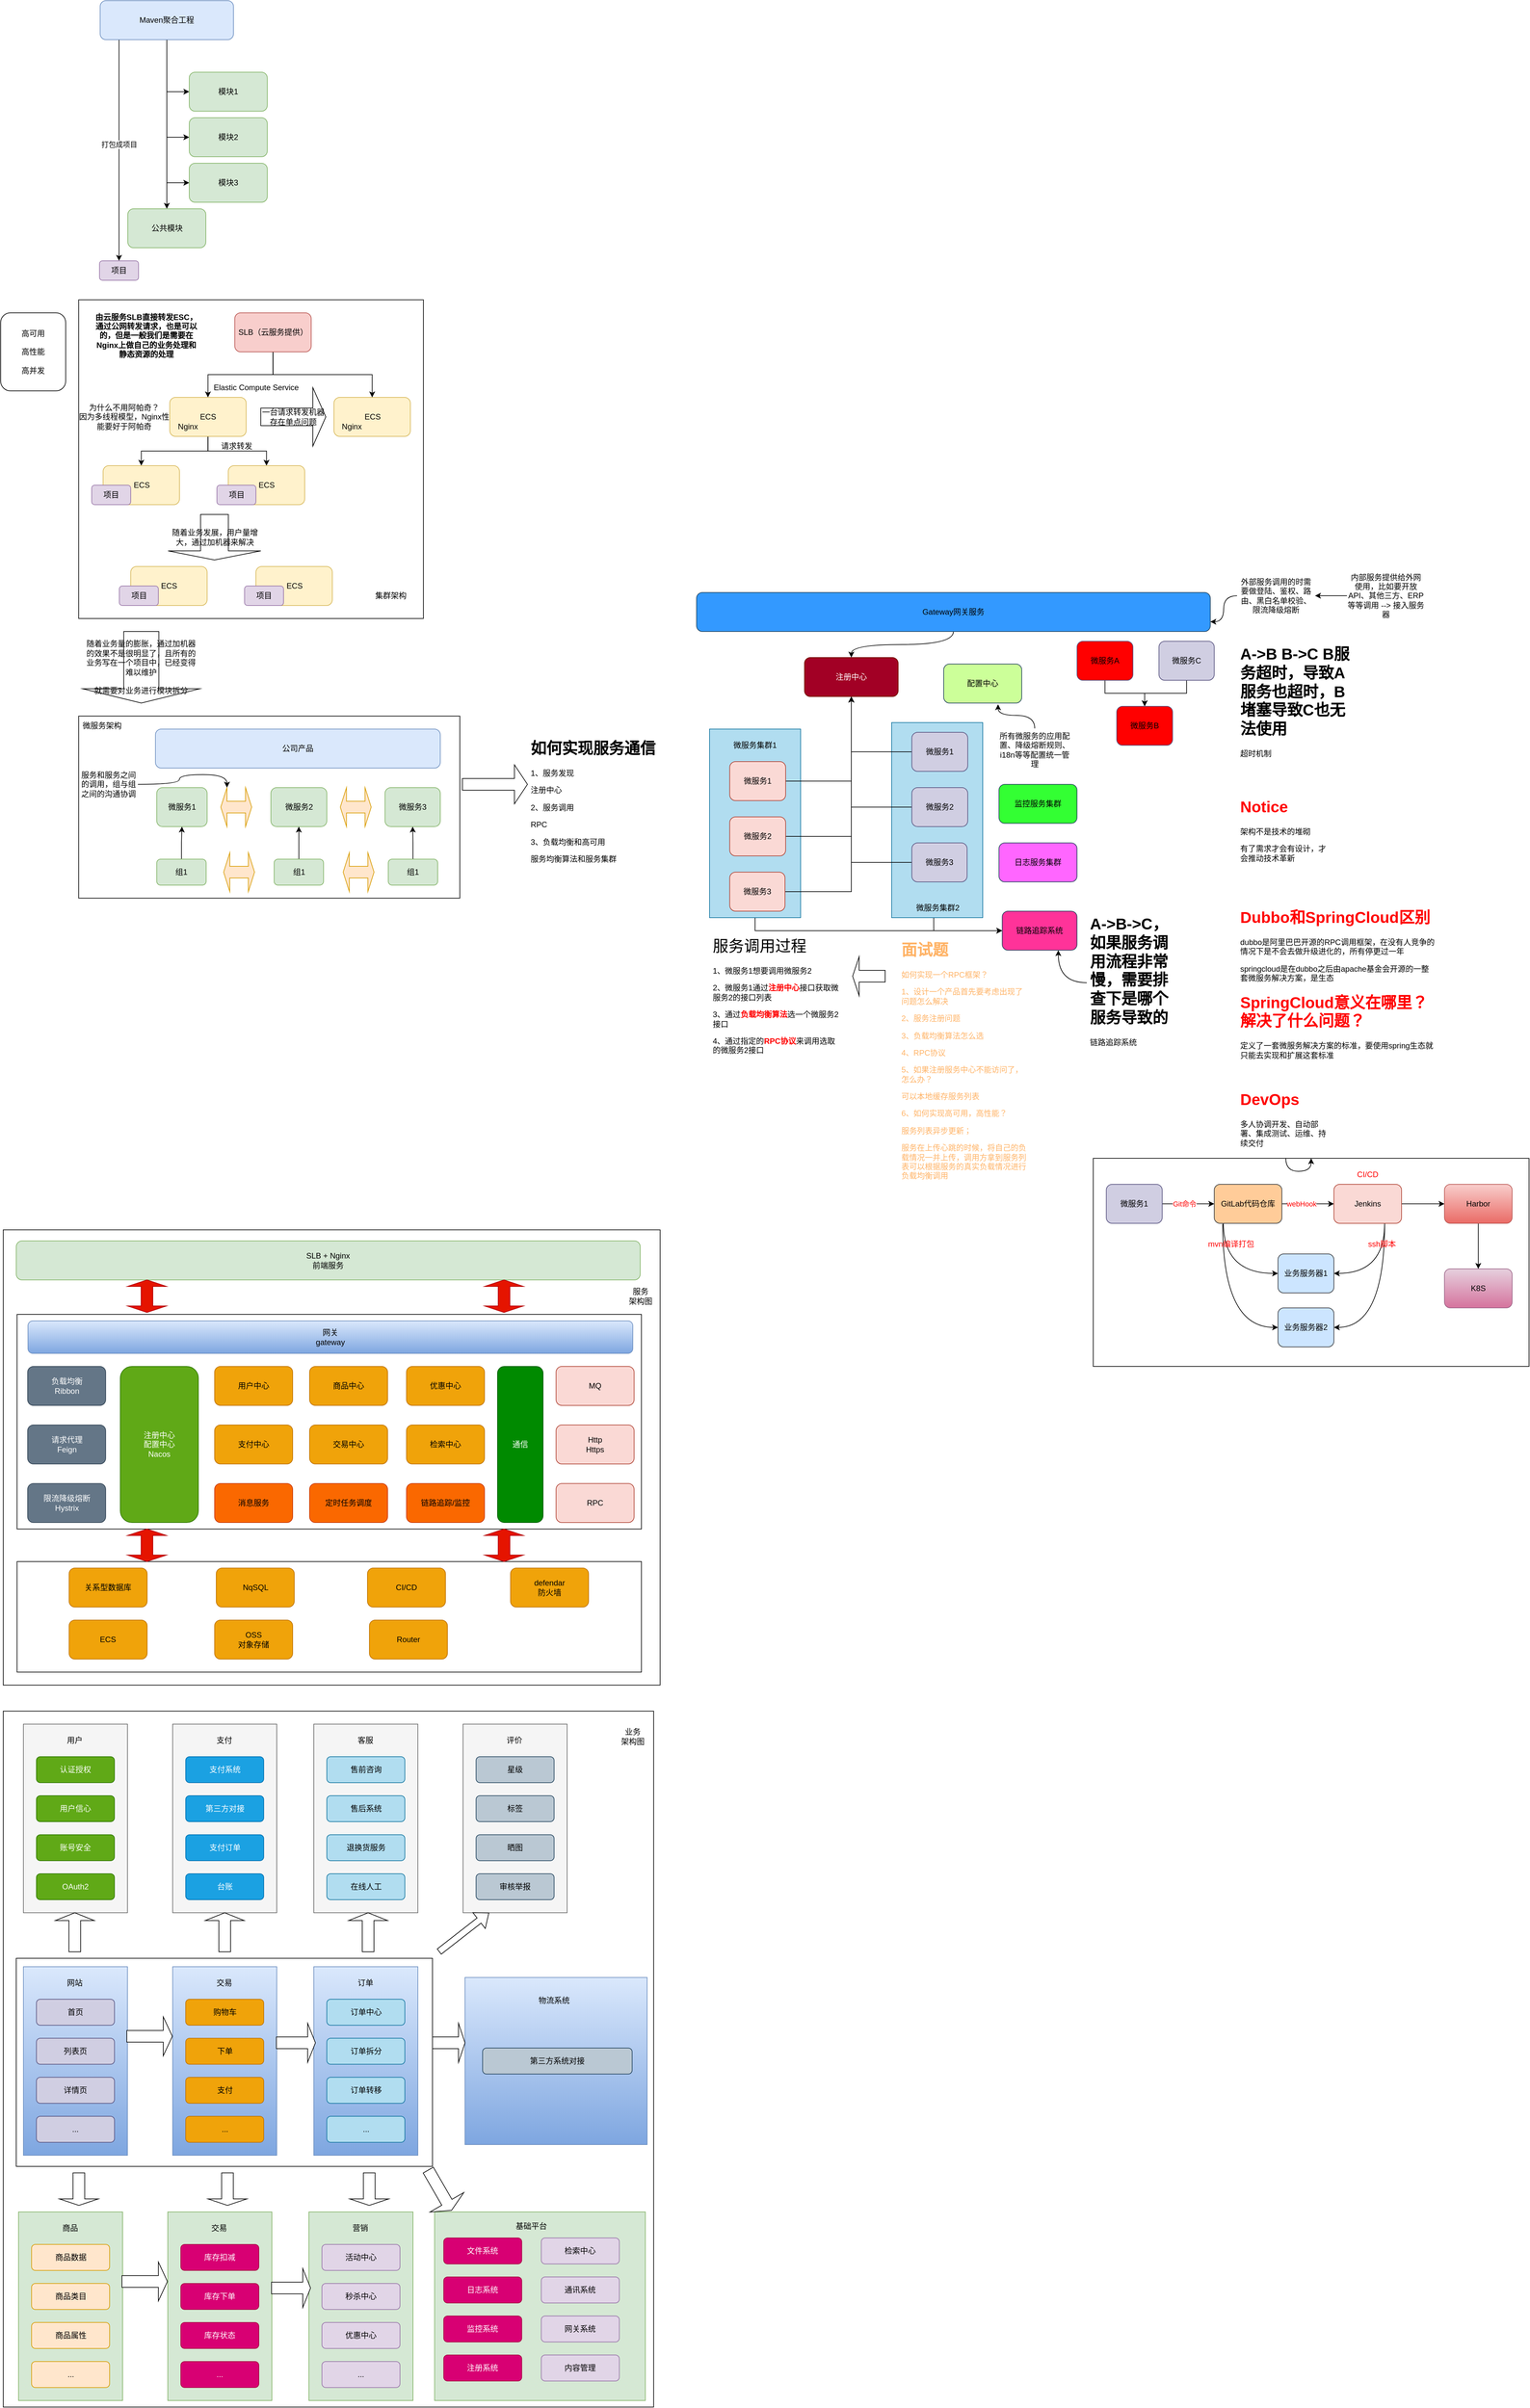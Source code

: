 <mxfile version="20.5.1" type="github">
  <diagram id="wqAkM968b38m-hiAUqtR" name="第 1 页">
    <mxGraphModel dx="1073" dy="623" grid="1" gridSize="10" guides="1" tooltips="1" connect="1" arrows="1" fold="1" page="1" pageScale="1" pageWidth="827" pageHeight="1169" math="0" shadow="0">
      <root>
        <mxCell id="0" />
        <mxCell id="1" parent="0" />
        <mxCell id="8WJbZ5vt_U3ghZ7-BwTl-287" value="" style="rounded=0;whiteSpace=wrap;html=1;" vertex="1" parent="1">
          <mxGeometry x="1740" y="1890" width="670" height="320" as="geometry" />
        </mxCell>
        <mxCell id="8WJbZ5vt_U3ghZ7-BwTl-240" style="edgeStyle=orthogonalEdgeStyle;rounded=0;orthogonalLoop=1;jettySize=auto;html=1;entryX=0;entryY=0.5;entryDx=0;entryDy=0;fontColor=#000000;exitX=0.5;exitY=1;exitDx=0;exitDy=0;" edge="1" parent="1" source="8WJbZ5vt_U3ghZ7-BwTl-215" target="8WJbZ5vt_U3ghZ7-BwTl-239">
          <mxGeometry relative="1" as="geometry" />
        </mxCell>
        <mxCell id="8WJbZ5vt_U3ghZ7-BwTl-215" value="" style="rounded=0;whiteSpace=wrap;html=1;fillColor=#b1ddf0;strokeColor=#10739e;" vertex="1" parent="1">
          <mxGeometry x="1150" y="1230" width="140" height="290" as="geometry" />
        </mxCell>
        <mxCell id="8WJbZ5vt_U3ghZ7-BwTl-207" value="" style="rounded=0;whiteSpace=wrap;html=1;" vertex="1" parent="1">
          <mxGeometry x="64" y="2000" width="1010" height="700" as="geometry" />
        </mxCell>
        <mxCell id="8WJbZ5vt_U3ghZ7-BwTl-205" value="" style="rounded=0;whiteSpace=wrap;html=1;" vertex="1" parent="1">
          <mxGeometry x="64" y="2740" width="1000" height="1070" as="geometry" />
        </mxCell>
        <mxCell id="8WJbZ5vt_U3ghZ7-BwTl-198" value="" style="rounded=0;whiteSpace=wrap;html=1;fillColor=#d5e8d4;strokeColor=#82b366;" vertex="1" parent="1">
          <mxGeometry x="727.25" y="3510" width="324" height="290" as="geometry" />
        </mxCell>
        <mxCell id="8WJbZ5vt_U3ghZ7-BwTl-154" value="" style="rounded=0;whiteSpace=wrap;html=1;" vertex="1" parent="1">
          <mxGeometry x="84" y="3120" width="640" height="320" as="geometry" />
        </mxCell>
        <mxCell id="8WJbZ5vt_U3ghZ7-BwTl-109" value="" style="rounded=0;whiteSpace=wrap;html=1;fillColor=#f5f5f5;fontColor=#333333;strokeColor=#666666;" vertex="1" parent="1">
          <mxGeometry x="95" y="2760" width="160" height="290" as="geometry" />
        </mxCell>
        <mxCell id="8WJbZ5vt_U3ghZ7-BwTl-100" value="" style="rounded=0;whiteSpace=wrap;html=1;" vertex="1" parent="1">
          <mxGeometry x="85.25" y="2130" width="960" height="330" as="geometry" />
        </mxCell>
        <mxCell id="8WJbZ5vt_U3ghZ7-BwTl-99" value="" style="rounded=0;whiteSpace=wrap;html=1;" vertex="1" parent="1">
          <mxGeometry x="85.25" y="2510" width="960" height="170" as="geometry" />
        </mxCell>
        <mxCell id="8WJbZ5vt_U3ghZ7-BwTl-67" value="" style="rounded=0;whiteSpace=wrap;html=1;" vertex="1" parent="1">
          <mxGeometry x="180" y="1210" width="586" height="280" as="geometry" />
        </mxCell>
        <mxCell id="8WJbZ5vt_U3ghZ7-BwTl-38" value="" style="rounded=0;whiteSpace=wrap;html=1;" vertex="1" parent="1">
          <mxGeometry x="180" y="570" width="530" height="490" as="geometry" />
        </mxCell>
        <mxCell id="8WJbZ5vt_U3ghZ7-BwTl-7" style="edgeStyle=orthogonalEdgeStyle;rounded=0;orthogonalLoop=1;jettySize=auto;html=1;entryX=0;entryY=0.5;entryDx=0;entryDy=0;" edge="1" parent="1" source="8WJbZ5vt_U3ghZ7-BwTl-1" target="8WJbZ5vt_U3ghZ7-BwTl-3">
          <mxGeometry relative="1" as="geometry" />
        </mxCell>
        <mxCell id="8WJbZ5vt_U3ghZ7-BwTl-8" style="edgeStyle=orthogonalEdgeStyle;rounded=0;orthogonalLoop=1;jettySize=auto;html=1;entryX=0;entryY=0.5;entryDx=0;entryDy=0;" edge="1" parent="1" source="8WJbZ5vt_U3ghZ7-BwTl-1" target="8WJbZ5vt_U3ghZ7-BwTl-6">
          <mxGeometry relative="1" as="geometry" />
        </mxCell>
        <mxCell id="8WJbZ5vt_U3ghZ7-BwTl-9" style="edgeStyle=orthogonalEdgeStyle;rounded=0;orthogonalLoop=1;jettySize=auto;html=1;entryX=0;entryY=0.5;entryDx=0;entryDy=0;" edge="1" parent="1" source="8WJbZ5vt_U3ghZ7-BwTl-1" target="8WJbZ5vt_U3ghZ7-BwTl-5">
          <mxGeometry relative="1" as="geometry" />
        </mxCell>
        <mxCell id="8WJbZ5vt_U3ghZ7-BwTl-11" style="edgeStyle=orthogonalEdgeStyle;rounded=0;orthogonalLoop=1;jettySize=auto;html=1;" edge="1" parent="1" source="8WJbZ5vt_U3ghZ7-BwTl-1" target="8WJbZ5vt_U3ghZ7-BwTl-10">
          <mxGeometry relative="1" as="geometry" />
        </mxCell>
        <mxCell id="8WJbZ5vt_U3ghZ7-BwTl-13" style="edgeStyle=orthogonalEdgeStyle;rounded=0;orthogonalLoop=1;jettySize=auto;html=1;curved=1;" edge="1" parent="1" target="8WJbZ5vt_U3ghZ7-BwTl-12">
          <mxGeometry relative="1" as="geometry">
            <mxPoint x="242" y="170" as="sourcePoint" />
          </mxGeometry>
        </mxCell>
        <mxCell id="8WJbZ5vt_U3ghZ7-BwTl-14" value="打包成项目" style="edgeLabel;html=1;align=center;verticalAlign=middle;resizable=0;points=[];" vertex="1" connectable="0" parent="8WJbZ5vt_U3ghZ7-BwTl-13">
          <mxGeometry x="-0.173" y="-1" relative="1" as="geometry">
            <mxPoint y="20" as="offset" />
          </mxGeometry>
        </mxCell>
        <mxCell id="8WJbZ5vt_U3ghZ7-BwTl-1" value="Maven聚合工程" style="rounded=1;whiteSpace=wrap;html=1;fillColor=#dae8fc;strokeColor=#6c8ebf;" vertex="1" parent="1">
          <mxGeometry x="213" y="110" width="205" height="60" as="geometry" />
        </mxCell>
        <mxCell id="8WJbZ5vt_U3ghZ7-BwTl-3" value="模块1" style="rounded=1;whiteSpace=wrap;html=1;fillColor=#d5e8d4;strokeColor=#82b366;" vertex="1" parent="1">
          <mxGeometry x="350" y="220" width="120" height="60" as="geometry" />
        </mxCell>
        <mxCell id="8WJbZ5vt_U3ghZ7-BwTl-5" value="模块3" style="rounded=1;whiteSpace=wrap;html=1;fillColor=#d5e8d4;strokeColor=#82b366;" vertex="1" parent="1">
          <mxGeometry x="350" y="360" width="120" height="60" as="geometry" />
        </mxCell>
        <mxCell id="8WJbZ5vt_U3ghZ7-BwTl-6" value="模块2" style="rounded=1;whiteSpace=wrap;html=1;fillColor=#d5e8d4;strokeColor=#82b366;" vertex="1" parent="1">
          <mxGeometry x="350" y="290" width="120" height="60" as="geometry" />
        </mxCell>
        <mxCell id="8WJbZ5vt_U3ghZ7-BwTl-10" value="公共模块" style="rounded=1;whiteSpace=wrap;html=1;fillColor=#d5e8d4;strokeColor=#82b366;" vertex="1" parent="1">
          <mxGeometry x="255.5" y="430" width="120" height="60" as="geometry" />
        </mxCell>
        <mxCell id="8WJbZ5vt_U3ghZ7-BwTl-12" value="项目" style="rounded=1;whiteSpace=wrap;html=1;fillColor=#e1d5e7;strokeColor=#9673a6;" vertex="1" parent="1">
          <mxGeometry x="212" y="510" width="60" height="30" as="geometry" />
        </mxCell>
        <mxCell id="8WJbZ5vt_U3ghZ7-BwTl-27" style="edgeStyle=orthogonalEdgeStyle;rounded=0;orthogonalLoop=1;jettySize=auto;html=1;entryX=0.5;entryY=0;entryDx=0;entryDy=0;" edge="1" parent="1" source="8WJbZ5vt_U3ghZ7-BwTl-15" target="8WJbZ5vt_U3ghZ7-BwTl-21">
          <mxGeometry relative="1" as="geometry" />
        </mxCell>
        <mxCell id="8WJbZ5vt_U3ghZ7-BwTl-28" style="edgeStyle=orthogonalEdgeStyle;rounded=0;orthogonalLoop=1;jettySize=auto;html=1;entryX=0.5;entryY=0;entryDx=0;entryDy=0;" edge="1" parent="1" source="8WJbZ5vt_U3ghZ7-BwTl-15" target="8WJbZ5vt_U3ghZ7-BwTl-20">
          <mxGeometry relative="1" as="geometry" />
        </mxCell>
        <mxCell id="8WJbZ5vt_U3ghZ7-BwTl-15" value="ECS" style="rounded=1;whiteSpace=wrap;html=1;fillColor=#fff2cc;strokeColor=#d6b656;" vertex="1" parent="1">
          <mxGeometry x="320" y="720" width="117.5" height="60" as="geometry" />
        </mxCell>
        <mxCell id="8WJbZ5vt_U3ghZ7-BwTl-16" value="Elastic Compute Service" style="text;html=1;strokeColor=none;fillColor=none;align=center;verticalAlign=middle;whiteSpace=wrap;rounded=0;" vertex="1" parent="1">
          <mxGeometry x="377.5" y="690" width="150" height="30" as="geometry" />
        </mxCell>
        <mxCell id="8WJbZ5vt_U3ghZ7-BwTl-17" value="Nginx" style="text;html=1;strokeColor=none;fillColor=none;align=center;verticalAlign=middle;whiteSpace=wrap;rounded=0;" vertex="1" parent="1">
          <mxGeometry x="317.5" y="750" width="60" height="30" as="geometry" />
        </mxCell>
        <mxCell id="8WJbZ5vt_U3ghZ7-BwTl-19" value="为什么不用阿帕奇？&lt;br&gt;因为多线程模型，Nginx性能要好于阿帕奇" style="text;html=1;strokeColor=none;fillColor=none;align=center;verticalAlign=middle;whiteSpace=wrap;rounded=0;" vertex="1" parent="1">
          <mxGeometry x="175" y="730" width="150" height="40" as="geometry" />
        </mxCell>
        <mxCell id="8WJbZ5vt_U3ghZ7-BwTl-20" value="ECS" style="rounded=1;whiteSpace=wrap;html=1;fillColor=#fff2cc;strokeColor=#d6b656;" vertex="1" parent="1">
          <mxGeometry x="410" y="825" width="117.5" height="60" as="geometry" />
        </mxCell>
        <mxCell id="8WJbZ5vt_U3ghZ7-BwTl-21" value="ECS" style="rounded=1;whiteSpace=wrap;html=1;fillColor=#fff2cc;strokeColor=#d6b656;" vertex="1" parent="1">
          <mxGeometry x="217.5" y="825" width="117.5" height="60" as="geometry" />
        </mxCell>
        <mxCell id="8WJbZ5vt_U3ghZ7-BwTl-22" value="ECS" style="rounded=1;whiteSpace=wrap;html=1;fillColor=#fff2cc;strokeColor=#d6b656;" vertex="1" parent="1">
          <mxGeometry x="572.5" y="720" width="117.5" height="60" as="geometry" />
        </mxCell>
        <mxCell id="8WJbZ5vt_U3ghZ7-BwTl-23" value="Nginx" style="text;html=1;strokeColor=none;fillColor=none;align=center;verticalAlign=middle;whiteSpace=wrap;rounded=0;" vertex="1" parent="1">
          <mxGeometry x="570" y="750" width="60" height="30" as="geometry" />
        </mxCell>
        <mxCell id="8WJbZ5vt_U3ghZ7-BwTl-25" style="edgeStyle=orthogonalEdgeStyle;rounded=0;orthogonalLoop=1;jettySize=auto;html=1;entryX=0.5;entryY=0;entryDx=0;entryDy=0;" edge="1" parent="1" source="8WJbZ5vt_U3ghZ7-BwTl-24" target="8WJbZ5vt_U3ghZ7-BwTl-15">
          <mxGeometry relative="1" as="geometry" />
        </mxCell>
        <mxCell id="8WJbZ5vt_U3ghZ7-BwTl-26" style="edgeStyle=orthogonalEdgeStyle;rounded=0;orthogonalLoop=1;jettySize=auto;html=1;exitX=0.5;exitY=1;exitDx=0;exitDy=0;" edge="1" parent="1" source="8WJbZ5vt_U3ghZ7-BwTl-24" target="8WJbZ5vt_U3ghZ7-BwTl-22">
          <mxGeometry relative="1" as="geometry" />
        </mxCell>
        <mxCell id="8WJbZ5vt_U3ghZ7-BwTl-24" value="SLB（云服务提供）" style="rounded=1;whiteSpace=wrap;html=1;fillColor=#f8cecc;strokeColor=#b85450;" vertex="1" parent="1">
          <mxGeometry x="420" y="590" width="117.5" height="60" as="geometry" />
        </mxCell>
        <mxCell id="8WJbZ5vt_U3ghZ7-BwTl-29" value="请求转发" style="text;html=1;strokeColor=none;fillColor=none;align=center;verticalAlign=middle;whiteSpace=wrap;rounded=0;" vertex="1" parent="1">
          <mxGeometry x="392.5" y="780" width="60" height="30" as="geometry" />
        </mxCell>
        <mxCell id="8WJbZ5vt_U3ghZ7-BwTl-30" value="项目" style="rounded=1;whiteSpace=wrap;html=1;fillColor=#e1d5e7;strokeColor=#9673a6;" vertex="1" parent="1">
          <mxGeometry x="200" y="855" width="60" height="30" as="geometry" />
        </mxCell>
        <mxCell id="8WJbZ5vt_U3ghZ7-BwTl-31" value="项目" style="rounded=1;whiteSpace=wrap;html=1;fillColor=#e1d5e7;strokeColor=#9673a6;" vertex="1" parent="1">
          <mxGeometry x="392.5" y="855" width="60" height="30" as="geometry" />
        </mxCell>
        <mxCell id="8WJbZ5vt_U3ghZ7-BwTl-32" value="高可用&lt;br&gt;&lt;br&gt;高性能&lt;br&gt;&lt;br&gt;高并发&lt;br&gt;" style="rounded=1;whiteSpace=wrap;html=1;" vertex="1" parent="1">
          <mxGeometry x="60" y="590" width="100" height="120" as="geometry" />
        </mxCell>
        <mxCell id="8WJbZ5vt_U3ghZ7-BwTl-35" value="一台请求转发机器存在单点问题" style="shape=singleArrow;whiteSpace=wrap;html=1;" vertex="1" parent="1">
          <mxGeometry x="460" y="705" width="100" height="90" as="geometry" />
        </mxCell>
        <mxCell id="8WJbZ5vt_U3ghZ7-BwTl-37" value="&lt;b&gt;由云服务SLB直接转发ESC，通过公网转发请求，也是可以的，但是一般我们是需要在Nginx上做自己的业务处理和静态资源的处理&lt;/b&gt;" style="text;html=1;strokeColor=none;fillColor=none;align=center;verticalAlign=middle;whiteSpace=wrap;rounded=0;" vertex="1" parent="1">
          <mxGeometry x="204" y="570" width="160" height="110" as="geometry" />
        </mxCell>
        <mxCell id="8WJbZ5vt_U3ghZ7-BwTl-39" value="集群架构" style="text;html=1;strokeColor=none;fillColor=none;align=center;verticalAlign=middle;whiteSpace=wrap;rounded=0;" vertex="1" parent="1">
          <mxGeometry x="630" y="1010" width="60" height="30" as="geometry" />
        </mxCell>
        <mxCell id="8WJbZ5vt_U3ghZ7-BwTl-40" value="随着业务发展，用户量增大，通过加机器来解决" style="shape=singleArrow;direction=south;whiteSpace=wrap;html=1;" vertex="1" parent="1">
          <mxGeometry x="317.5" y="900" width="142.5" height="70" as="geometry" />
        </mxCell>
        <mxCell id="8WJbZ5vt_U3ghZ7-BwTl-41" value="ECS" style="rounded=1;whiteSpace=wrap;html=1;fillColor=#fff2cc;strokeColor=#d6b656;" vertex="1" parent="1">
          <mxGeometry x="452.5" y="980" width="117.5" height="60" as="geometry" />
        </mxCell>
        <mxCell id="8WJbZ5vt_U3ghZ7-BwTl-42" value="ECS" style="rounded=1;whiteSpace=wrap;html=1;fillColor=#fff2cc;strokeColor=#d6b656;" vertex="1" parent="1">
          <mxGeometry x="260" y="980" width="117.5" height="60" as="geometry" />
        </mxCell>
        <mxCell id="8WJbZ5vt_U3ghZ7-BwTl-43" value="项目" style="rounded=1;whiteSpace=wrap;html=1;fillColor=#e1d5e7;strokeColor=#9673a6;" vertex="1" parent="1">
          <mxGeometry x="242.5" y="1010" width="60" height="30" as="geometry" />
        </mxCell>
        <mxCell id="8WJbZ5vt_U3ghZ7-BwTl-44" value="项目" style="rounded=1;whiteSpace=wrap;html=1;fillColor=#e1d5e7;strokeColor=#9673a6;" vertex="1" parent="1">
          <mxGeometry x="435" y="1010" width="60" height="30" as="geometry" />
        </mxCell>
        <mxCell id="8WJbZ5vt_U3ghZ7-BwTl-47" value="随着业务量的膨胀，通过加机器的效果不是很明显了，且所有的业务写在一个项目中，已经变得难以维护&lt;br&gt;&lt;br&gt;就需要对业务进行模块拆分" style="shape=singleArrow;direction=south;whiteSpace=wrap;html=1;" vertex="1" parent="1">
          <mxGeometry x="186.25" y="1080" width="180" height="110" as="geometry" />
        </mxCell>
        <mxCell id="8WJbZ5vt_U3ghZ7-BwTl-49" value="公司产品" style="rounded=1;whiteSpace=wrap;html=1;fillColor=#dae8fc;strokeColor=#6c8ebf;" vertex="1" parent="1">
          <mxGeometry x="298" y="1230" width="438" height="60" as="geometry" />
        </mxCell>
        <mxCell id="8WJbZ5vt_U3ghZ7-BwTl-50" value="微服务1" style="rounded=1;whiteSpace=wrap;html=1;fillColor=#d5e8d4;strokeColor=#82b366;" vertex="1" parent="1">
          <mxGeometry x="300" y="1320" width="77.5" height="60" as="geometry" />
        </mxCell>
        <mxCell id="8WJbZ5vt_U3ghZ7-BwTl-51" value="微服务3" style="rounded=1;whiteSpace=wrap;html=1;fillColor=#d5e8d4;strokeColor=#82b366;" vertex="1" parent="1">
          <mxGeometry x="651" y="1320" width="85" height="60" as="geometry" />
        </mxCell>
        <mxCell id="8WJbZ5vt_U3ghZ7-BwTl-52" value="微服务2" style="rounded=1;whiteSpace=wrap;html=1;fillColor=#d5e8d4;strokeColor=#82b366;" vertex="1" parent="1">
          <mxGeometry x="475.5" y="1320" width="86" height="60" as="geometry" />
        </mxCell>
        <mxCell id="8WJbZ5vt_U3ghZ7-BwTl-53" value="" style="shape=doubleArrow;whiteSpace=wrap;html=1;fillColor=#ffe6cc;strokeColor=#d79b00;" vertex="1" parent="1">
          <mxGeometry x="398.5" y="1320" width="47.5" height="60" as="geometry" />
        </mxCell>
        <mxCell id="8WJbZ5vt_U3ghZ7-BwTl-54" value="" style="shape=doubleArrow;whiteSpace=wrap;html=1;fillColor=#ffe6cc;strokeColor=#d79b00;" vertex="1" parent="1">
          <mxGeometry x="582.25" y="1320" width="47.5" height="60" as="geometry" />
        </mxCell>
        <mxCell id="8WJbZ5vt_U3ghZ7-BwTl-58" style="edgeStyle=orthogonalEdgeStyle;rounded=0;orthogonalLoop=1;jettySize=auto;html=1;entryX=0.5;entryY=1;entryDx=0;entryDy=0;" edge="1" parent="1" source="8WJbZ5vt_U3ghZ7-BwTl-55" target="8WJbZ5vt_U3ghZ7-BwTl-50">
          <mxGeometry relative="1" as="geometry" />
        </mxCell>
        <mxCell id="8WJbZ5vt_U3ghZ7-BwTl-55" value="组1" style="rounded=1;whiteSpace=wrap;html=1;fillColor=#d5e8d4;strokeColor=#82b366;" vertex="1" parent="1">
          <mxGeometry x="300" y="1430" width="76" height="40" as="geometry" />
        </mxCell>
        <mxCell id="8WJbZ5vt_U3ghZ7-BwTl-60" style="edgeStyle=orthogonalEdgeStyle;rounded=0;orthogonalLoop=1;jettySize=auto;html=1;entryX=0.5;entryY=1;entryDx=0;entryDy=0;" edge="1" parent="1" source="8WJbZ5vt_U3ghZ7-BwTl-56" target="8WJbZ5vt_U3ghZ7-BwTl-51">
          <mxGeometry relative="1" as="geometry" />
        </mxCell>
        <mxCell id="8WJbZ5vt_U3ghZ7-BwTl-56" value="组1" style="rounded=1;whiteSpace=wrap;html=1;fillColor=#d5e8d4;strokeColor=#82b366;" vertex="1" parent="1">
          <mxGeometry x="656" y="1430" width="76" height="40" as="geometry" />
        </mxCell>
        <mxCell id="8WJbZ5vt_U3ghZ7-BwTl-59" style="edgeStyle=orthogonalEdgeStyle;rounded=0;orthogonalLoop=1;jettySize=auto;html=1;" edge="1" parent="1" source="8WJbZ5vt_U3ghZ7-BwTl-57" target="8WJbZ5vt_U3ghZ7-BwTl-52">
          <mxGeometry relative="1" as="geometry" />
        </mxCell>
        <mxCell id="8WJbZ5vt_U3ghZ7-BwTl-57" value="组1" style="rounded=1;whiteSpace=wrap;html=1;fillColor=#d5e8d4;strokeColor=#82b366;" vertex="1" parent="1">
          <mxGeometry x="480.5" y="1430" width="76" height="40" as="geometry" />
        </mxCell>
        <mxCell id="8WJbZ5vt_U3ghZ7-BwTl-62" value="" style="shape=doubleArrow;whiteSpace=wrap;html=1;fillColor=#ffe6cc;strokeColor=#d79b00;" vertex="1" parent="1">
          <mxGeometry x="402.88" y="1420" width="47.5" height="60" as="geometry" />
        </mxCell>
        <mxCell id="8WJbZ5vt_U3ghZ7-BwTl-63" value="" style="shape=doubleArrow;whiteSpace=wrap;html=1;fillColor=#ffe6cc;strokeColor=#d79b00;" vertex="1" parent="1">
          <mxGeometry x="586.63" y="1420" width="47.5" height="60" as="geometry" />
        </mxCell>
        <mxCell id="8WJbZ5vt_U3ghZ7-BwTl-66" style="edgeStyle=orthogonalEdgeStyle;curved=1;rounded=0;orthogonalLoop=1;jettySize=auto;html=1;entryX=0;entryY=0;entryDx=9.5;entryDy=0;entryPerimeter=0;" edge="1" parent="1" source="8WJbZ5vt_U3ghZ7-BwTl-64" target="8WJbZ5vt_U3ghZ7-BwTl-53">
          <mxGeometry relative="1" as="geometry" />
        </mxCell>
        <mxCell id="8WJbZ5vt_U3ghZ7-BwTl-64" value="服务和服务之间的调用，组与组之间的沟通协调" style="text;html=1;strokeColor=none;fillColor=none;align=center;verticalAlign=middle;whiteSpace=wrap;rounded=0;" vertex="1" parent="1">
          <mxGeometry x="181" y="1280" width="90" height="70" as="geometry" />
        </mxCell>
        <mxCell id="8WJbZ5vt_U3ghZ7-BwTl-68" value="微服务架构" style="text;html=1;strokeColor=none;fillColor=none;align=center;verticalAlign=middle;whiteSpace=wrap;rounded=0;" vertex="1" parent="1">
          <mxGeometry x="181" y="1210" width="70" height="30" as="geometry" />
        </mxCell>
        <mxCell id="8WJbZ5vt_U3ghZ7-BwTl-69" value="SLB + Nginx&lt;br&gt;前端服务" style="rounded=1;whiteSpace=wrap;html=1;fillColor=#d5e8d4;strokeColor=#82b366;" vertex="1" parent="1">
          <mxGeometry x="84" y="2017" width="959.38" height="60" as="geometry" />
        </mxCell>
        <mxCell id="8WJbZ5vt_U3ghZ7-BwTl-71" value="网关&lt;br&gt;gateway" style="rounded=1;whiteSpace=wrap;html=1;fillColor=#dae8fc;strokeColor=#6c8ebf;gradientColor=#7ea6e0;" vertex="1" parent="1">
          <mxGeometry x="102" y="2140" width="930" height="50" as="geometry" />
        </mxCell>
        <mxCell id="8WJbZ5vt_U3ghZ7-BwTl-72" value="负载均衡&lt;br&gt;Ribbon" style="rounded=1;whiteSpace=wrap;html=1;fillColor=#647687;fontColor=#ffffff;strokeColor=#314354;" vertex="1" parent="1">
          <mxGeometry x="101.5" y="2210" width="120" height="60" as="geometry" />
        </mxCell>
        <mxCell id="8WJbZ5vt_U3ghZ7-BwTl-73" value="请求代理&lt;br&gt;Feign" style="rounded=1;whiteSpace=wrap;html=1;fillColor=#647687;fontColor=#ffffff;strokeColor=#314354;" vertex="1" parent="1">
          <mxGeometry x="101.5" y="2300" width="120" height="60" as="geometry" />
        </mxCell>
        <mxCell id="8WJbZ5vt_U3ghZ7-BwTl-74" value="限流降级熔断&lt;br&gt;Hystrix" style="rounded=1;whiteSpace=wrap;html=1;fillColor=#647687;fontColor=#ffffff;strokeColor=#314354;" vertex="1" parent="1">
          <mxGeometry x="101.5" y="2390" width="120" height="60" as="geometry" />
        </mxCell>
        <mxCell id="8WJbZ5vt_U3ghZ7-BwTl-75" value="注册中心&lt;br&gt;配置中心&lt;br&gt;Nacos" style="rounded=1;whiteSpace=wrap;html=1;fillColor=#60a917;fontColor=#ffffff;strokeColor=#2D7600;" vertex="1" parent="1">
          <mxGeometry x="244" y="2210" width="120" height="240" as="geometry" />
        </mxCell>
        <mxCell id="8WJbZ5vt_U3ghZ7-BwTl-76" value="用户中心" style="rounded=1;whiteSpace=wrap;html=1;fillColor=#f0a30a;fontColor=#000000;strokeColor=#BD7000;" vertex="1" parent="1">
          <mxGeometry x="389" y="2210" width="120" height="60" as="geometry" />
        </mxCell>
        <mxCell id="8WJbZ5vt_U3ghZ7-BwTl-77" value="定时任务调度" style="rounded=1;whiteSpace=wrap;html=1;fillColor=#fa6800;fontColor=#000000;strokeColor=#C73500;" vertex="1" parent="1">
          <mxGeometry x="535" y="2390" width="120" height="60" as="geometry" />
        </mxCell>
        <mxCell id="8WJbZ5vt_U3ghZ7-BwTl-78" value="交易中心" style="rounded=1;whiteSpace=wrap;html=1;fillColor=#f0a30a;fontColor=#000000;strokeColor=#BD7000;" vertex="1" parent="1">
          <mxGeometry x="535" y="2300" width="120" height="60" as="geometry" />
        </mxCell>
        <mxCell id="8WJbZ5vt_U3ghZ7-BwTl-79" value="商品中心" style="rounded=1;whiteSpace=wrap;html=1;fillColor=#f0a30a;fontColor=#000000;strokeColor=#BD7000;" vertex="1" parent="1">
          <mxGeometry x="535" y="2210" width="120" height="60" as="geometry" />
        </mxCell>
        <mxCell id="8WJbZ5vt_U3ghZ7-BwTl-80" value="消息服务" style="rounded=1;whiteSpace=wrap;html=1;fillColor=#fa6800;fontColor=#000000;strokeColor=#C73500;" vertex="1" parent="1">
          <mxGeometry x="389" y="2390" width="120" height="60" as="geometry" />
        </mxCell>
        <mxCell id="8WJbZ5vt_U3ghZ7-BwTl-81" value="支付中心" style="rounded=1;whiteSpace=wrap;html=1;fillColor=#f0a30a;fontColor=#000000;strokeColor=#BD7000;" vertex="1" parent="1">
          <mxGeometry x="389" y="2300" width="120" height="60" as="geometry" />
        </mxCell>
        <mxCell id="8WJbZ5vt_U3ghZ7-BwTl-82" value="链路追踪/监控" style="rounded=1;whiteSpace=wrap;html=1;fillColor=#fa6800;fontColor=#000000;strokeColor=#C73500;" vertex="1" parent="1">
          <mxGeometry x="684" y="2390" width="120" height="60" as="geometry" />
        </mxCell>
        <mxCell id="8WJbZ5vt_U3ghZ7-BwTl-83" value="检索中心" style="rounded=1;whiteSpace=wrap;html=1;fillColor=#f0a30a;fontColor=#000000;strokeColor=#BD7000;" vertex="1" parent="1">
          <mxGeometry x="684" y="2300" width="120" height="60" as="geometry" />
        </mxCell>
        <mxCell id="8WJbZ5vt_U3ghZ7-BwTl-84" value="优惠中心" style="rounded=1;whiteSpace=wrap;html=1;fillColor=#f0a30a;fontColor=#000000;strokeColor=#BD7000;" vertex="1" parent="1">
          <mxGeometry x="684" y="2210" width="120" height="60" as="geometry" />
        </mxCell>
        <mxCell id="8WJbZ5vt_U3ghZ7-BwTl-85" value="通信" style="rounded=1;whiteSpace=wrap;html=1;fillColor=#008a00;fontColor=#ffffff;strokeColor=#005700;" vertex="1" parent="1">
          <mxGeometry x="824" y="2210" width="70" height="240" as="geometry" />
        </mxCell>
        <mxCell id="8WJbZ5vt_U3ghZ7-BwTl-86" value="MQ" style="rounded=1;whiteSpace=wrap;html=1;fillColor=#fad9d5;strokeColor=#ae4132;" vertex="1" parent="1">
          <mxGeometry x="914" y="2210" width="120" height="60" as="geometry" />
        </mxCell>
        <mxCell id="8WJbZ5vt_U3ghZ7-BwTl-87" value="Http&lt;br&gt;Https" style="rounded=1;whiteSpace=wrap;html=1;fillColor=#fad9d5;strokeColor=#ae4132;" vertex="1" parent="1">
          <mxGeometry x="914" y="2300" width="120" height="60" as="geometry" />
        </mxCell>
        <mxCell id="8WJbZ5vt_U3ghZ7-BwTl-88" value="RPC" style="rounded=1;whiteSpace=wrap;html=1;fillColor=#fad9d5;strokeColor=#ae4132;" vertex="1" parent="1">
          <mxGeometry x="914" y="2390" width="120" height="60" as="geometry" />
        </mxCell>
        <mxCell id="8WJbZ5vt_U3ghZ7-BwTl-89" value="" style="shape=doubleArrow;direction=south;whiteSpace=wrap;html=1;fillColor=#e51400;fontColor=#ffffff;strokeColor=#B20000;" vertex="1" parent="1">
          <mxGeometry x="254.99" y="2077" width="60" height="50" as="geometry" />
        </mxCell>
        <mxCell id="8WJbZ5vt_U3ghZ7-BwTl-90" value="" style="shape=doubleArrow;direction=south;whiteSpace=wrap;html=1;fillColor=#e51400;fontColor=#ffffff;strokeColor=#B20000;" vertex="1" parent="1">
          <mxGeometry x="803.99" y="2077" width="60" height="50" as="geometry" />
        </mxCell>
        <mxCell id="8WJbZ5vt_U3ghZ7-BwTl-93" value="NqSQL" style="rounded=1;whiteSpace=wrap;html=1;fillColor=#f0a30a;fontColor=#000000;strokeColor=#BD7000;" vertex="1" parent="1">
          <mxGeometry x="391.5" y="2520" width="120" height="60" as="geometry" />
        </mxCell>
        <mxCell id="8WJbZ5vt_U3ghZ7-BwTl-94" value="关系型数据库" style="rounded=1;whiteSpace=wrap;html=1;fillColor=#f0a30a;fontColor=#000000;strokeColor=#BD7000;" vertex="1" parent="1">
          <mxGeometry x="165.25" y="2520" width="120" height="60" as="geometry" />
        </mxCell>
        <mxCell id="8WJbZ5vt_U3ghZ7-BwTl-95" value="CI/CD" style="rounded=1;whiteSpace=wrap;html=1;fillColor=#f0a30a;fontColor=#000000;strokeColor=#BD7000;" vertex="1" parent="1">
          <mxGeometry x="624" y="2520" width="120" height="60" as="geometry" />
        </mxCell>
        <mxCell id="8WJbZ5vt_U3ghZ7-BwTl-96" value="OSS&lt;br&gt;对象存储" style="rounded=1;whiteSpace=wrap;html=1;fillColor=#f0a30a;fontColor=#000000;strokeColor=#BD7000;" vertex="1" parent="1">
          <mxGeometry x="389" y="2600" width="120" height="60" as="geometry" />
        </mxCell>
        <mxCell id="8WJbZ5vt_U3ghZ7-BwTl-97" value="ECS" style="rounded=1;whiteSpace=wrap;html=1;fillColor=#f0a30a;fontColor=#000000;strokeColor=#BD7000;" vertex="1" parent="1">
          <mxGeometry x="165.25" y="2600" width="120" height="60" as="geometry" />
        </mxCell>
        <mxCell id="8WJbZ5vt_U3ghZ7-BwTl-98" value="Router" style="rounded=1;whiteSpace=wrap;html=1;fillColor=#f0a30a;fontColor=#000000;strokeColor=#BD7000;" vertex="1" parent="1">
          <mxGeometry x="627" y="2600" width="120" height="60" as="geometry" />
        </mxCell>
        <mxCell id="8WJbZ5vt_U3ghZ7-BwTl-101" value="" style="shape=doubleArrow;direction=south;whiteSpace=wrap;html=1;fillColor=#e51400;fontColor=#ffffff;strokeColor=#B20000;" vertex="1" parent="1">
          <mxGeometry x="254.99" y="2460" width="60" height="50" as="geometry" />
        </mxCell>
        <mxCell id="8WJbZ5vt_U3ghZ7-BwTl-102" value="" style="shape=doubleArrow;direction=south;whiteSpace=wrap;html=1;fillColor=#e51400;fontColor=#ffffff;strokeColor=#B20000;" vertex="1" parent="1">
          <mxGeometry x="803.99" y="2460" width="60" height="50" as="geometry" />
        </mxCell>
        <mxCell id="8WJbZ5vt_U3ghZ7-BwTl-103" value="defendar&lt;br&gt;防火墙" style="rounded=1;whiteSpace=wrap;html=1;fillColor=#f0a30a;fontColor=#000000;strokeColor=#BD7000;" vertex="1" parent="1">
          <mxGeometry x="844" y="2520" width="120" height="60" as="geometry" />
        </mxCell>
        <mxCell id="8WJbZ5vt_U3ghZ7-BwTl-104" value="认证授权" style="rounded=1;whiteSpace=wrap;html=1;fillColor=#60a917;fontColor=#ffffff;strokeColor=#2D7600;" vertex="1" parent="1">
          <mxGeometry x="115" y="2810" width="120" height="40" as="geometry" />
        </mxCell>
        <mxCell id="8WJbZ5vt_U3ghZ7-BwTl-105" value="OAuth2" style="rounded=1;whiteSpace=wrap;html=1;fillColor=#60a917;fontColor=#ffffff;strokeColor=#2D7600;" vertex="1" parent="1">
          <mxGeometry x="115" y="2990" width="120" height="40" as="geometry" />
        </mxCell>
        <mxCell id="8WJbZ5vt_U3ghZ7-BwTl-106" value="账号安全" style="rounded=1;whiteSpace=wrap;html=1;fillColor=#60a917;fontColor=#ffffff;strokeColor=#2D7600;" vertex="1" parent="1">
          <mxGeometry x="115" y="2930" width="120" height="40" as="geometry" />
        </mxCell>
        <mxCell id="8WJbZ5vt_U3ghZ7-BwTl-107" value="用户信心" style="rounded=1;whiteSpace=wrap;html=1;fillColor=#60a917;fontColor=#ffffff;strokeColor=#2D7600;" vertex="1" parent="1">
          <mxGeometry x="115" y="2870" width="120" height="40" as="geometry" />
        </mxCell>
        <mxCell id="8WJbZ5vt_U3ghZ7-BwTl-110" value="用户" style="text;html=1;strokeColor=none;fillColor=none;align=center;verticalAlign=middle;whiteSpace=wrap;rounded=0;" vertex="1" parent="1">
          <mxGeometry x="144" y="2770" width="60" height="30" as="geometry" />
        </mxCell>
        <mxCell id="8WJbZ5vt_U3ghZ7-BwTl-111" value="" style="rounded=0;whiteSpace=wrap;html=1;fillColor=#f5f5f5;fontColor=#333333;strokeColor=#666666;" vertex="1" parent="1">
          <mxGeometry x="324.5" y="2760" width="160" height="290" as="geometry" />
        </mxCell>
        <mxCell id="8WJbZ5vt_U3ghZ7-BwTl-112" value="支付系统" style="rounded=1;whiteSpace=wrap;html=1;fillColor=#1ba1e2;fontColor=#ffffff;strokeColor=#006EAF;" vertex="1" parent="1">
          <mxGeometry x="344.5" y="2810" width="120" height="40" as="geometry" />
        </mxCell>
        <mxCell id="8WJbZ5vt_U3ghZ7-BwTl-113" value="台账" style="rounded=1;whiteSpace=wrap;html=1;fillColor=#1ba1e2;fontColor=#ffffff;strokeColor=#006EAF;" vertex="1" parent="1">
          <mxGeometry x="344.5" y="2990" width="120" height="40" as="geometry" />
        </mxCell>
        <mxCell id="8WJbZ5vt_U3ghZ7-BwTl-114" value="支付订单" style="rounded=1;whiteSpace=wrap;html=1;fillColor=#1ba1e2;fontColor=#ffffff;strokeColor=#006EAF;" vertex="1" parent="1">
          <mxGeometry x="344.5" y="2930" width="120" height="40" as="geometry" />
        </mxCell>
        <mxCell id="8WJbZ5vt_U3ghZ7-BwTl-115" value="第三方对接" style="rounded=1;whiteSpace=wrap;html=1;fillColor=#1ba1e2;fontColor=#ffffff;strokeColor=#006EAF;" vertex="1" parent="1">
          <mxGeometry x="344.5" y="2870" width="120" height="40" as="geometry" />
        </mxCell>
        <mxCell id="8WJbZ5vt_U3ghZ7-BwTl-116" value="支付" style="text;html=1;strokeColor=none;fillColor=none;align=center;verticalAlign=middle;whiteSpace=wrap;rounded=0;" vertex="1" parent="1">
          <mxGeometry x="373.5" y="2770" width="60" height="30" as="geometry" />
        </mxCell>
        <mxCell id="8WJbZ5vt_U3ghZ7-BwTl-117" value="" style="rounded=0;whiteSpace=wrap;html=1;fillColor=#f5f5f5;fontColor=#333333;strokeColor=#666666;" vertex="1" parent="1">
          <mxGeometry x="541.5" y="2760" width="160" height="290" as="geometry" />
        </mxCell>
        <mxCell id="8WJbZ5vt_U3ghZ7-BwTl-118" value="售前咨询" style="rounded=1;whiteSpace=wrap;html=1;fillColor=#b1ddf0;strokeColor=#10739e;" vertex="1" parent="1">
          <mxGeometry x="561.5" y="2810" width="120" height="40" as="geometry" />
        </mxCell>
        <mxCell id="8WJbZ5vt_U3ghZ7-BwTl-119" value="在线人工" style="rounded=1;whiteSpace=wrap;html=1;fillColor=#b1ddf0;strokeColor=#10739e;" vertex="1" parent="1">
          <mxGeometry x="561.5" y="2990" width="120" height="40" as="geometry" />
        </mxCell>
        <mxCell id="8WJbZ5vt_U3ghZ7-BwTl-120" value="退换货服务" style="rounded=1;whiteSpace=wrap;html=1;fillColor=#b1ddf0;strokeColor=#10739e;" vertex="1" parent="1">
          <mxGeometry x="561.5" y="2930" width="120" height="40" as="geometry" />
        </mxCell>
        <mxCell id="8WJbZ5vt_U3ghZ7-BwTl-121" value="售后系统" style="rounded=1;whiteSpace=wrap;html=1;fillColor=#b1ddf0;strokeColor=#10739e;" vertex="1" parent="1">
          <mxGeometry x="561.5" y="2870" width="120" height="40" as="geometry" />
        </mxCell>
        <mxCell id="8WJbZ5vt_U3ghZ7-BwTl-122" value="客服" style="text;html=1;strokeColor=none;fillColor=none;align=center;verticalAlign=middle;whiteSpace=wrap;rounded=0;" vertex="1" parent="1">
          <mxGeometry x="590.5" y="2770" width="60" height="30" as="geometry" />
        </mxCell>
        <mxCell id="8WJbZ5vt_U3ghZ7-BwTl-123" value="" style="rounded=0;whiteSpace=wrap;html=1;fillColor=#f5f5f5;fontColor=#333333;strokeColor=#666666;" vertex="1" parent="1">
          <mxGeometry x="771" y="2760" width="160" height="290" as="geometry" />
        </mxCell>
        <mxCell id="8WJbZ5vt_U3ghZ7-BwTl-124" value="星级" style="rounded=1;whiteSpace=wrap;html=1;fillColor=#bac8d3;strokeColor=#23445d;" vertex="1" parent="1">
          <mxGeometry x="791" y="2810" width="120" height="40" as="geometry" />
        </mxCell>
        <mxCell id="8WJbZ5vt_U3ghZ7-BwTl-125" value="审核举报" style="rounded=1;whiteSpace=wrap;html=1;fillColor=#bac8d3;strokeColor=#23445d;" vertex="1" parent="1">
          <mxGeometry x="791" y="2990" width="120" height="40" as="geometry" />
        </mxCell>
        <mxCell id="8WJbZ5vt_U3ghZ7-BwTl-126" value="晒图" style="rounded=1;whiteSpace=wrap;html=1;fillColor=#bac8d3;strokeColor=#23445d;" vertex="1" parent="1">
          <mxGeometry x="791" y="2930" width="120" height="40" as="geometry" />
        </mxCell>
        <mxCell id="8WJbZ5vt_U3ghZ7-BwTl-127" value="标签" style="rounded=1;whiteSpace=wrap;html=1;fillColor=#bac8d3;strokeColor=#23445d;" vertex="1" parent="1">
          <mxGeometry x="791" y="2870" width="120" height="40" as="geometry" />
        </mxCell>
        <mxCell id="8WJbZ5vt_U3ghZ7-BwTl-128" value="评价" style="text;html=1;strokeColor=none;fillColor=none;align=center;verticalAlign=middle;whiteSpace=wrap;rounded=0;" vertex="1" parent="1">
          <mxGeometry x="820" y="2770" width="60" height="30" as="geometry" />
        </mxCell>
        <mxCell id="8WJbZ5vt_U3ghZ7-BwTl-129" value="" style="rounded=0;whiteSpace=wrap;html=1;fillColor=#dae8fc;strokeColor=#6c8ebf;gradientColor=#7ea6e0;" vertex="1" parent="1">
          <mxGeometry x="95" y="3133" width="160" height="290" as="geometry" />
        </mxCell>
        <mxCell id="8WJbZ5vt_U3ghZ7-BwTl-130" value="首页" style="rounded=1;whiteSpace=wrap;html=1;fillColor=#d0cee2;strokeColor=#56517e;" vertex="1" parent="1">
          <mxGeometry x="115" y="3183" width="120" height="40" as="geometry" />
        </mxCell>
        <mxCell id="8WJbZ5vt_U3ghZ7-BwTl-131" value="..." style="rounded=1;whiteSpace=wrap;html=1;fillColor=#d0cee2;strokeColor=#56517e;" vertex="1" parent="1">
          <mxGeometry x="115" y="3363" width="120" height="40" as="geometry" />
        </mxCell>
        <mxCell id="8WJbZ5vt_U3ghZ7-BwTl-132" value="详情页" style="rounded=1;whiteSpace=wrap;html=1;fillColor=#d0cee2;strokeColor=#56517e;" vertex="1" parent="1">
          <mxGeometry x="115" y="3303" width="120" height="40" as="geometry" />
        </mxCell>
        <mxCell id="8WJbZ5vt_U3ghZ7-BwTl-133" value="列表页" style="rounded=1;whiteSpace=wrap;html=1;fillColor=#d0cee2;strokeColor=#56517e;" vertex="1" parent="1">
          <mxGeometry x="115" y="3243" width="120" height="40" as="geometry" />
        </mxCell>
        <mxCell id="8WJbZ5vt_U3ghZ7-BwTl-134" value="网站" style="text;html=1;strokeColor=none;fillColor=none;align=center;verticalAlign=middle;whiteSpace=wrap;rounded=0;" vertex="1" parent="1">
          <mxGeometry x="144" y="3143" width="60" height="30" as="geometry" />
        </mxCell>
        <mxCell id="8WJbZ5vt_U3ghZ7-BwTl-135" value="" style="rounded=0;whiteSpace=wrap;html=1;fillColor=#dae8fc;strokeColor=#6c8ebf;gradientColor=#7ea6e0;" vertex="1" parent="1">
          <mxGeometry x="324.5" y="3133" width="160" height="290" as="geometry" />
        </mxCell>
        <mxCell id="8WJbZ5vt_U3ghZ7-BwTl-136" value="购物车" style="rounded=1;whiteSpace=wrap;html=1;fillColor=#f0a30a;fontColor=#000000;strokeColor=#BD7000;" vertex="1" parent="1">
          <mxGeometry x="344.5" y="3183" width="120" height="40" as="geometry" />
        </mxCell>
        <mxCell id="8WJbZ5vt_U3ghZ7-BwTl-137" value="..." style="rounded=1;whiteSpace=wrap;html=1;fillColor=#f0a30a;fontColor=#000000;strokeColor=#BD7000;" vertex="1" parent="1">
          <mxGeometry x="344.5" y="3363" width="120" height="40" as="geometry" />
        </mxCell>
        <mxCell id="8WJbZ5vt_U3ghZ7-BwTl-138" value="支付" style="rounded=1;whiteSpace=wrap;html=1;fillColor=#f0a30a;fontColor=#000000;strokeColor=#BD7000;" vertex="1" parent="1">
          <mxGeometry x="344.5" y="3303" width="120" height="40" as="geometry" />
        </mxCell>
        <mxCell id="8WJbZ5vt_U3ghZ7-BwTl-139" value="下单" style="rounded=1;whiteSpace=wrap;html=1;fillColor=#f0a30a;fontColor=#000000;strokeColor=#BD7000;" vertex="1" parent="1">
          <mxGeometry x="344.5" y="3243" width="120" height="40" as="geometry" />
        </mxCell>
        <mxCell id="8WJbZ5vt_U3ghZ7-BwTl-140" value="交易" style="text;html=1;strokeColor=none;fillColor=none;align=center;verticalAlign=middle;whiteSpace=wrap;rounded=0;" vertex="1" parent="1">
          <mxGeometry x="373.5" y="3143" width="60" height="30" as="geometry" />
        </mxCell>
        <mxCell id="8WJbZ5vt_U3ghZ7-BwTl-141" value="" style="rounded=0;whiteSpace=wrap;html=1;fillColor=#dae8fc;strokeColor=#6c8ebf;gradientColor=#7ea6e0;" vertex="1" parent="1">
          <mxGeometry x="541.5" y="3133" width="160" height="290" as="geometry" />
        </mxCell>
        <mxCell id="8WJbZ5vt_U3ghZ7-BwTl-142" value="订单中心" style="rounded=1;whiteSpace=wrap;html=1;fillColor=#b1ddf0;strokeColor=#10739e;" vertex="1" parent="1">
          <mxGeometry x="561.5" y="3183" width="120" height="40" as="geometry" />
        </mxCell>
        <mxCell id="8WJbZ5vt_U3ghZ7-BwTl-143" value="..." style="rounded=1;whiteSpace=wrap;html=1;fillColor=#b1ddf0;strokeColor=#10739e;" vertex="1" parent="1">
          <mxGeometry x="561.5" y="3363" width="120" height="40" as="geometry" />
        </mxCell>
        <mxCell id="8WJbZ5vt_U3ghZ7-BwTl-144" value="订单转移" style="rounded=1;whiteSpace=wrap;html=1;fillColor=#b1ddf0;strokeColor=#10739e;" vertex="1" parent="1">
          <mxGeometry x="561.5" y="3303" width="120" height="40" as="geometry" />
        </mxCell>
        <mxCell id="8WJbZ5vt_U3ghZ7-BwTl-145" value="订单拆分" style="rounded=1;whiteSpace=wrap;html=1;fillColor=#b1ddf0;strokeColor=#10739e;" vertex="1" parent="1">
          <mxGeometry x="561.5" y="3243" width="120" height="40" as="geometry" />
        </mxCell>
        <mxCell id="8WJbZ5vt_U3ghZ7-BwTl-146" value="订单" style="text;html=1;strokeColor=none;fillColor=none;align=center;verticalAlign=middle;whiteSpace=wrap;rounded=0;" vertex="1" parent="1">
          <mxGeometry x="590.5" y="3143" width="60" height="30" as="geometry" />
        </mxCell>
        <mxCell id="8WJbZ5vt_U3ghZ7-BwTl-147" value="" style="rounded=0;whiteSpace=wrap;html=1;fillColor=#dae8fc;strokeColor=#6c8ebf;gradientColor=#7ea6e0;" vertex="1" parent="1">
          <mxGeometry x="774" y="3149.5" width="280" height="257" as="geometry" />
        </mxCell>
        <mxCell id="8WJbZ5vt_U3ghZ7-BwTl-149" value="第三方系统对接" style="rounded=1;whiteSpace=wrap;html=1;fillColor=#bac8d3;strokeColor=#23445d;" vertex="1" parent="1">
          <mxGeometry x="801" y="3258" width="230" height="40" as="geometry" />
        </mxCell>
        <mxCell id="8WJbZ5vt_U3ghZ7-BwTl-152" value="物流系统" style="text;html=1;strokeColor=none;fillColor=none;align=center;verticalAlign=middle;whiteSpace=wrap;rounded=0;" vertex="1" parent="1">
          <mxGeometry x="881" y="3170" width="60" height="30" as="geometry" />
        </mxCell>
        <mxCell id="8WJbZ5vt_U3ghZ7-BwTl-156" value="" style="shape=singleArrow;direction=north;whiteSpace=wrap;html=1;" vertex="1" parent="1">
          <mxGeometry x="144" y="3050" width="60" height="60" as="geometry" />
        </mxCell>
        <mxCell id="8WJbZ5vt_U3ghZ7-BwTl-158" value="" style="shape=singleArrow;direction=north;whiteSpace=wrap;html=1;" vertex="1" parent="1">
          <mxGeometry x="595" y="3050" width="60" height="60" as="geometry" />
        </mxCell>
        <mxCell id="8WJbZ5vt_U3ghZ7-BwTl-159" value="" style="shape=singleArrow;direction=north;whiteSpace=wrap;html=1;" vertex="1" parent="1">
          <mxGeometry x="374.5" y="3050" width="60" height="60" as="geometry" />
        </mxCell>
        <mxCell id="8WJbZ5vt_U3ghZ7-BwTl-160" value="" style="shape=flexArrow;endArrow=classic;html=1;rounded=0;curved=1;entryX=0.25;entryY=1;entryDx=0;entryDy=0;" edge="1" parent="1" target="8WJbZ5vt_U3ghZ7-BwTl-123">
          <mxGeometry width="50" height="50" relative="1" as="geometry">
            <mxPoint x="734" y="3110" as="sourcePoint" />
            <mxPoint x="774" y="3070" as="targetPoint" />
          </mxGeometry>
        </mxCell>
        <mxCell id="8WJbZ5vt_U3ghZ7-BwTl-161" value="" style="shape=singleArrow;whiteSpace=wrap;html=1;" vertex="1" parent="1">
          <mxGeometry x="254" y="3210" width="70" height="60" as="geometry" />
        </mxCell>
        <mxCell id="8WJbZ5vt_U3ghZ7-BwTl-162" value="" style="shape=singleArrow;whiteSpace=wrap;html=1;" vertex="1" parent="1">
          <mxGeometry x="484" y="3220" width="60" height="60" as="geometry" />
        </mxCell>
        <mxCell id="8WJbZ5vt_U3ghZ7-BwTl-163" value="" style="shape=singleArrow;whiteSpace=wrap;html=1;" vertex="1" parent="1">
          <mxGeometry x="724" y="3220" width="50" height="60" as="geometry" />
        </mxCell>
        <mxCell id="8WJbZ5vt_U3ghZ7-BwTl-164" value="" style="rounded=0;whiteSpace=wrap;html=1;fillColor=#d5e8d4;strokeColor=#82b366;" vertex="1" parent="1">
          <mxGeometry x="87.5" y="3510" width="160" height="290" as="geometry" />
        </mxCell>
        <mxCell id="8WJbZ5vt_U3ghZ7-BwTl-165" value="商品数据" style="rounded=1;whiteSpace=wrap;html=1;fillColor=#ffe6cc;strokeColor=#d79b00;" vertex="1" parent="1">
          <mxGeometry x="107.5" y="3560" width="120" height="40" as="geometry" />
        </mxCell>
        <mxCell id="8WJbZ5vt_U3ghZ7-BwTl-166" value="..." style="rounded=1;whiteSpace=wrap;html=1;fillColor=#ffe6cc;strokeColor=#d79b00;" vertex="1" parent="1">
          <mxGeometry x="107.5" y="3740" width="120" height="40" as="geometry" />
        </mxCell>
        <mxCell id="8WJbZ5vt_U3ghZ7-BwTl-167" value="商品属性" style="rounded=1;whiteSpace=wrap;html=1;fillColor=#ffe6cc;strokeColor=#d79b00;" vertex="1" parent="1">
          <mxGeometry x="107.5" y="3680" width="120" height="40" as="geometry" />
        </mxCell>
        <mxCell id="8WJbZ5vt_U3ghZ7-BwTl-168" value="商品类目" style="rounded=1;whiteSpace=wrap;html=1;fillColor=#ffe6cc;strokeColor=#d79b00;" vertex="1" parent="1">
          <mxGeometry x="107.5" y="3620" width="120" height="40" as="geometry" />
        </mxCell>
        <mxCell id="8WJbZ5vt_U3ghZ7-BwTl-169" value="商品" style="text;html=1;strokeColor=none;fillColor=none;align=center;verticalAlign=middle;whiteSpace=wrap;rounded=0;" vertex="1" parent="1">
          <mxGeometry x="136.5" y="3520" width="60" height="30" as="geometry" />
        </mxCell>
        <mxCell id="8WJbZ5vt_U3ghZ7-BwTl-170" value="" style="rounded=0;whiteSpace=wrap;html=1;fillColor=#d5e8d4;strokeColor=#82b366;" vertex="1" parent="1">
          <mxGeometry x="317" y="3510" width="160" height="290" as="geometry" />
        </mxCell>
        <mxCell id="8WJbZ5vt_U3ghZ7-BwTl-171" value="库存扣减" style="rounded=1;whiteSpace=wrap;html=1;fillColor=#d80073;strokeColor=#A50040;fontColor=#ffffff;" vertex="1" parent="1">
          <mxGeometry x="337" y="3560" width="120" height="40" as="geometry" />
        </mxCell>
        <mxCell id="8WJbZ5vt_U3ghZ7-BwTl-172" value="..." style="rounded=1;whiteSpace=wrap;html=1;fillColor=#d80073;strokeColor=#A50040;fontColor=#ffffff;" vertex="1" parent="1">
          <mxGeometry x="337" y="3740" width="120" height="40" as="geometry" />
        </mxCell>
        <mxCell id="8WJbZ5vt_U3ghZ7-BwTl-173" value="库存状态" style="rounded=1;whiteSpace=wrap;html=1;fillColor=#d80073;strokeColor=#A50040;fontColor=#ffffff;" vertex="1" parent="1">
          <mxGeometry x="337" y="3680" width="120" height="40" as="geometry" />
        </mxCell>
        <mxCell id="8WJbZ5vt_U3ghZ7-BwTl-174" value="库存下单" style="rounded=1;whiteSpace=wrap;html=1;fillColor=#d80073;strokeColor=#A50040;fontColor=#ffffff;" vertex="1" parent="1">
          <mxGeometry x="337" y="3620" width="120" height="40" as="geometry" />
        </mxCell>
        <mxCell id="8WJbZ5vt_U3ghZ7-BwTl-175" value="交易" style="text;html=1;strokeColor=none;fillColor=none;align=center;verticalAlign=middle;whiteSpace=wrap;rounded=0;" vertex="1" parent="1">
          <mxGeometry x="366" y="3520" width="60" height="30" as="geometry" />
        </mxCell>
        <mxCell id="8WJbZ5vt_U3ghZ7-BwTl-176" value="" style="rounded=0;whiteSpace=wrap;html=1;fillColor=#d5e8d4;strokeColor=#82b366;" vertex="1" parent="1">
          <mxGeometry x="534" y="3510" width="160" height="290" as="geometry" />
        </mxCell>
        <mxCell id="8WJbZ5vt_U3ghZ7-BwTl-177" value="活动中心" style="rounded=1;whiteSpace=wrap;html=1;fillColor=#e1d5e7;strokeColor=#9673a6;" vertex="1" parent="1">
          <mxGeometry x="554" y="3560" width="120" height="40" as="geometry" />
        </mxCell>
        <mxCell id="8WJbZ5vt_U3ghZ7-BwTl-178" value="..." style="rounded=1;whiteSpace=wrap;html=1;fillColor=#e1d5e7;strokeColor=#9673a6;" vertex="1" parent="1">
          <mxGeometry x="554" y="3740" width="120" height="40" as="geometry" />
        </mxCell>
        <mxCell id="8WJbZ5vt_U3ghZ7-BwTl-179" value="优惠中心" style="rounded=1;whiteSpace=wrap;html=1;fillColor=#e1d5e7;strokeColor=#9673a6;" vertex="1" parent="1">
          <mxGeometry x="554" y="3680" width="120" height="40" as="geometry" />
        </mxCell>
        <mxCell id="8WJbZ5vt_U3ghZ7-BwTl-180" value="秒杀中心" style="rounded=1;whiteSpace=wrap;html=1;fillColor=#e1d5e7;strokeColor=#9673a6;" vertex="1" parent="1">
          <mxGeometry x="554" y="3620" width="120" height="40" as="geometry" />
        </mxCell>
        <mxCell id="8WJbZ5vt_U3ghZ7-BwTl-181" value="营销" style="text;html=1;strokeColor=none;fillColor=none;align=center;verticalAlign=middle;whiteSpace=wrap;rounded=0;" vertex="1" parent="1">
          <mxGeometry x="583" y="3520" width="60" height="30" as="geometry" />
        </mxCell>
        <mxCell id="8WJbZ5vt_U3ghZ7-BwTl-182" value="" style="shape=singleArrow;whiteSpace=wrap;html=1;" vertex="1" parent="1">
          <mxGeometry x="246.5" y="3587" width="70" height="60" as="geometry" />
        </mxCell>
        <mxCell id="8WJbZ5vt_U3ghZ7-BwTl-183" value="" style="shape=singleArrow;whiteSpace=wrap;html=1;" vertex="1" parent="1">
          <mxGeometry x="476.5" y="3597" width="60" height="60" as="geometry" />
        </mxCell>
        <mxCell id="8WJbZ5vt_U3ghZ7-BwTl-186" value="文件系统" style="rounded=1;whiteSpace=wrap;html=1;fillColor=#d80073;strokeColor=#A50040;fontColor=#ffffff;" vertex="1" parent="1">
          <mxGeometry x="741.25" y="3550" width="120" height="40" as="geometry" />
        </mxCell>
        <mxCell id="8WJbZ5vt_U3ghZ7-BwTl-187" value="注册系统" style="rounded=1;whiteSpace=wrap;html=1;fillColor=#d80073;strokeColor=#A50040;fontColor=#ffffff;" vertex="1" parent="1">
          <mxGeometry x="741.25" y="3730" width="120" height="40" as="geometry" />
        </mxCell>
        <mxCell id="8WJbZ5vt_U3ghZ7-BwTl-188" value="监控系统" style="rounded=1;whiteSpace=wrap;html=1;fillColor=#d80073;strokeColor=#A50040;fontColor=#ffffff;" vertex="1" parent="1">
          <mxGeometry x="741.25" y="3670" width="120" height="40" as="geometry" />
        </mxCell>
        <mxCell id="8WJbZ5vt_U3ghZ7-BwTl-189" value="日志系统" style="rounded=1;whiteSpace=wrap;html=1;fillColor=#d80073;strokeColor=#A50040;fontColor=#ffffff;" vertex="1" parent="1">
          <mxGeometry x="741.25" y="3610" width="120" height="40" as="geometry" />
        </mxCell>
        <mxCell id="8WJbZ5vt_U3ghZ7-BwTl-190" value="检索中心" style="rounded=1;whiteSpace=wrap;html=1;fillColor=#e1d5e7;strokeColor=#9673a6;" vertex="1" parent="1">
          <mxGeometry x="891.25" y="3550" width="120" height="40" as="geometry" />
        </mxCell>
        <mxCell id="8WJbZ5vt_U3ghZ7-BwTl-191" value="内容管理" style="rounded=1;whiteSpace=wrap;html=1;fillColor=#e1d5e7;strokeColor=#9673a6;" vertex="1" parent="1">
          <mxGeometry x="891.25" y="3730" width="120" height="40" as="geometry" />
        </mxCell>
        <mxCell id="8WJbZ5vt_U3ghZ7-BwTl-192" value="网关系统" style="rounded=1;whiteSpace=wrap;html=1;fillColor=#e1d5e7;strokeColor=#9673a6;" vertex="1" parent="1">
          <mxGeometry x="891.25" y="3670" width="120" height="40" as="geometry" />
        </mxCell>
        <mxCell id="8WJbZ5vt_U3ghZ7-BwTl-193" value="通讯系统" style="rounded=1;whiteSpace=wrap;html=1;fillColor=#e1d5e7;strokeColor=#9673a6;" vertex="1" parent="1">
          <mxGeometry x="891.25" y="3610" width="120" height="40" as="geometry" />
        </mxCell>
        <mxCell id="8WJbZ5vt_U3ghZ7-BwTl-199" value="基础平台" style="text;html=1;strokeColor=none;fillColor=none;align=center;verticalAlign=middle;whiteSpace=wrap;rounded=0;" vertex="1" parent="1">
          <mxGeometry x="841.25" y="3517" width="70" height="30" as="geometry" />
        </mxCell>
        <mxCell id="8WJbZ5vt_U3ghZ7-BwTl-200" value="" style="shape=singleArrow;whiteSpace=wrap;html=1;rotation=60;" vertex="1" parent="1">
          <mxGeometry x="699.63" y="3446.65" width="71.5" height="60" as="geometry" />
        </mxCell>
        <mxCell id="8WJbZ5vt_U3ghZ7-BwTl-202" value="" style="shape=singleArrow;direction=south;whiteSpace=wrap;html=1;" vertex="1" parent="1">
          <mxGeometry x="596.75" y="3450" width="60" height="50" as="geometry" />
        </mxCell>
        <mxCell id="8WJbZ5vt_U3ghZ7-BwTl-203" value="" style="shape=singleArrow;direction=south;whiteSpace=wrap;html=1;" vertex="1" parent="1">
          <mxGeometry x="150.25" y="3450" width="60" height="50" as="geometry" />
        </mxCell>
        <mxCell id="8WJbZ5vt_U3ghZ7-BwTl-204" value="" style="shape=singleArrow;direction=south;whiteSpace=wrap;html=1;" vertex="1" parent="1">
          <mxGeometry x="378.75" y="3450" width="60" height="50" as="geometry" />
        </mxCell>
        <mxCell id="8WJbZ5vt_U3ghZ7-BwTl-206" value="业务&lt;br&gt;架构图" style="text;html=1;strokeColor=none;fillColor=none;align=center;verticalAlign=middle;whiteSpace=wrap;rounded=0;" vertex="1" parent="1">
          <mxGeometry x="1002" y="2744" width="60" height="70" as="geometry" />
        </mxCell>
        <mxCell id="8WJbZ5vt_U3ghZ7-BwTl-208" value="服务&lt;br&gt;架构图" style="text;html=1;strokeColor=none;fillColor=none;align=center;verticalAlign=middle;whiteSpace=wrap;rounded=0;" vertex="1" parent="1">
          <mxGeometry x="1014" y="2067" width="60" height="70" as="geometry" />
        </mxCell>
        <mxCell id="8WJbZ5vt_U3ghZ7-BwTl-209" value="" style="shape=singleArrow;whiteSpace=wrap;html=1;" vertex="1" parent="1">
          <mxGeometry x="770" y="1285" width="100" height="60" as="geometry" />
        </mxCell>
        <mxCell id="8WJbZ5vt_U3ghZ7-BwTl-210" value="&lt;h1&gt;如何实现服务通信&lt;/h1&gt;&lt;p&gt;1、服务发现&lt;/p&gt;&lt;p&gt;注册中心&lt;/p&gt;&lt;p&gt;2、服务调用&lt;/p&gt;&lt;p&gt;RPC&lt;/p&gt;&lt;p&gt;3、负载均衡和高可用&lt;/p&gt;&lt;p&gt;服务均衡算法和服务集群&lt;/p&gt;" style="text;html=1;strokeColor=none;fillColor=none;spacing=5;spacingTop=-20;whiteSpace=wrap;overflow=hidden;rounded=0;" vertex="1" parent="1">
          <mxGeometry x="870" y="1240" width="204" height="210" as="geometry" />
        </mxCell>
        <mxCell id="8WJbZ5vt_U3ghZ7-BwTl-234" style="edgeStyle=orthogonalEdgeStyle;rounded=0;orthogonalLoop=1;jettySize=auto;html=1;entryX=0.5;entryY=1;entryDx=0;entryDy=0;" edge="1" parent="1" source="8WJbZ5vt_U3ghZ7-BwTl-212" target="8WJbZ5vt_U3ghZ7-BwTl-222">
          <mxGeometry relative="1" as="geometry" />
        </mxCell>
        <mxCell id="8WJbZ5vt_U3ghZ7-BwTl-212" value="微服务3" style="rounded=1;whiteSpace=wrap;html=1;fillColor=#fad9d5;strokeColor=#ae4132;" vertex="1" parent="1">
          <mxGeometry x="1181" y="1450" width="85" height="60" as="geometry" />
        </mxCell>
        <mxCell id="8WJbZ5vt_U3ghZ7-BwTl-233" style="edgeStyle=orthogonalEdgeStyle;rounded=0;orthogonalLoop=1;jettySize=auto;html=1;entryX=0.5;entryY=1;entryDx=0;entryDy=0;" edge="1" parent="1" source="8WJbZ5vt_U3ghZ7-BwTl-213" target="8WJbZ5vt_U3ghZ7-BwTl-222">
          <mxGeometry relative="1" as="geometry" />
        </mxCell>
        <mxCell id="8WJbZ5vt_U3ghZ7-BwTl-213" value="微服务2" style="rounded=1;whiteSpace=wrap;html=1;fillColor=#fad9d5;strokeColor=#ae4132;" vertex="1" parent="1">
          <mxGeometry x="1181" y="1365" width="86" height="60" as="geometry" />
        </mxCell>
        <mxCell id="8WJbZ5vt_U3ghZ7-BwTl-225" style="edgeStyle=orthogonalEdgeStyle;rounded=0;orthogonalLoop=1;jettySize=auto;html=1;entryX=0.5;entryY=1;entryDx=0;entryDy=0;" edge="1" parent="1" source="8WJbZ5vt_U3ghZ7-BwTl-214" target="8WJbZ5vt_U3ghZ7-BwTl-222">
          <mxGeometry relative="1" as="geometry" />
        </mxCell>
        <mxCell id="8WJbZ5vt_U3ghZ7-BwTl-214" value="微服务1" style="rounded=1;whiteSpace=wrap;html=1;fillColor=#fad9d5;strokeColor=#ae4132;" vertex="1" parent="1">
          <mxGeometry x="1181" y="1280" width="86" height="60" as="geometry" />
        </mxCell>
        <mxCell id="8WJbZ5vt_U3ghZ7-BwTl-216" value="微服务集群1" style="text;html=1;strokeColor=none;fillColor=none;align=center;verticalAlign=middle;whiteSpace=wrap;rounded=0;" vertex="1" parent="1">
          <mxGeometry x="1180" y="1240" width="80" height="30" as="geometry" />
        </mxCell>
        <mxCell id="8WJbZ5vt_U3ghZ7-BwTl-241" style="edgeStyle=orthogonalEdgeStyle;rounded=0;orthogonalLoop=1;jettySize=auto;html=1;entryX=0;entryY=0.5;entryDx=0;entryDy=0;fontColor=#000000;exitX=0.421;exitY=0.975;exitDx=0;exitDy=0;exitPerimeter=0;" edge="1" parent="1" source="8WJbZ5vt_U3ghZ7-BwTl-221" target="8WJbZ5vt_U3ghZ7-BwTl-239">
          <mxGeometry relative="1" as="geometry" />
        </mxCell>
        <mxCell id="8WJbZ5vt_U3ghZ7-BwTl-217" value="" style="rounded=0;whiteSpace=wrap;html=1;fillColor=#b1ddf0;strokeColor=#10739e;" vertex="1" parent="1">
          <mxGeometry x="1430" y="1220" width="140" height="300" as="geometry" />
        </mxCell>
        <mxCell id="8WJbZ5vt_U3ghZ7-BwTl-232" style="edgeStyle=orthogonalEdgeStyle;rounded=0;orthogonalLoop=1;jettySize=auto;html=1;entryX=0.5;entryY=1;entryDx=0;entryDy=0;" edge="1" parent="1" source="8WJbZ5vt_U3ghZ7-BwTl-218" target="8WJbZ5vt_U3ghZ7-BwTl-222">
          <mxGeometry relative="1" as="geometry" />
        </mxCell>
        <mxCell id="8WJbZ5vt_U3ghZ7-BwTl-218" value="微服务3" style="rounded=1;whiteSpace=wrap;html=1;fillColor=#d0cee2;strokeColor=#56517e;" vertex="1" parent="1">
          <mxGeometry x="1461" y="1405" width="85" height="60" as="geometry" />
        </mxCell>
        <mxCell id="8WJbZ5vt_U3ghZ7-BwTl-231" style="edgeStyle=orthogonalEdgeStyle;rounded=0;orthogonalLoop=1;jettySize=auto;html=1;" edge="1" parent="1" source="8WJbZ5vt_U3ghZ7-BwTl-219" target="8WJbZ5vt_U3ghZ7-BwTl-222">
          <mxGeometry relative="1" as="geometry" />
        </mxCell>
        <mxCell id="8WJbZ5vt_U3ghZ7-BwTl-219" value="微服务2" style="rounded=1;whiteSpace=wrap;html=1;fillColor=#d0cee2;strokeColor=#56517e;" vertex="1" parent="1">
          <mxGeometry x="1461" y="1320" width="86" height="60" as="geometry" />
        </mxCell>
        <mxCell id="8WJbZ5vt_U3ghZ7-BwTl-228" style="edgeStyle=orthogonalEdgeStyle;rounded=0;orthogonalLoop=1;jettySize=auto;html=1;entryX=0.5;entryY=1;entryDx=0;entryDy=0;" edge="1" parent="1" source="8WJbZ5vt_U3ghZ7-BwTl-220" target="8WJbZ5vt_U3ghZ7-BwTl-222">
          <mxGeometry relative="1" as="geometry" />
        </mxCell>
        <mxCell id="8WJbZ5vt_U3ghZ7-BwTl-220" value="微服务1" style="rounded=1;whiteSpace=wrap;html=1;fillColor=#d0cee2;strokeColor=#56517e;" vertex="1" parent="1">
          <mxGeometry x="1461" y="1235" width="86" height="60" as="geometry" />
        </mxCell>
        <mxCell id="8WJbZ5vt_U3ghZ7-BwTl-221" value="微服务集群2" style="text;html=1;strokeColor=none;fillColor=none;align=center;verticalAlign=middle;whiteSpace=wrap;rounded=0;" vertex="1" parent="1">
          <mxGeometry x="1461" y="1490" width="80" height="30" as="geometry" />
        </mxCell>
        <mxCell id="8WJbZ5vt_U3ghZ7-BwTl-222" value="注册中心" style="rounded=1;whiteSpace=wrap;html=1;fillColor=#a20025;strokeColor=#6F0000;fontColor=#ffffff;" vertex="1" parent="1">
          <mxGeometry x="1296" y="1120" width="144" height="60" as="geometry" />
        </mxCell>
        <mxCell id="8WJbZ5vt_U3ghZ7-BwTl-235" value="&lt;h1&gt;&lt;font style=&quot;font-weight: normal;&quot;&gt;服务调用过程&lt;/font&gt;&lt;/h1&gt;&lt;p&gt;1、微服务1想要调用微服务2&lt;/p&gt;&lt;p&gt;2、微服务1通过&lt;b&gt;&lt;font color=&quot;#ff0000&quot;&gt;注册中心&lt;/font&gt;&lt;/b&gt;接口获取微服务2的接口列表&lt;/p&gt;&lt;p&gt;3、通过&lt;b&gt;&lt;font color=&quot;#ff0000&quot;&gt;负载均衡算法&lt;/font&gt;&lt;/b&gt;选一个微服务2接口&lt;/p&gt;&lt;p&gt;4、通过指定的&lt;b&gt;&lt;font color=&quot;#ff0000&quot;&gt;RPC协议&lt;/font&gt;&lt;/b&gt;来调用选取的微服务2接口&lt;/p&gt;" style="text;html=1;strokeColor=none;fillColor=none;spacing=5;spacingTop=-20;whiteSpace=wrap;overflow=hidden;rounded=0;" vertex="1" parent="1">
          <mxGeometry x="1150" y="1544" width="204" height="210" as="geometry" />
        </mxCell>
        <mxCell id="8WJbZ5vt_U3ghZ7-BwTl-236" value="&lt;h1&gt;&lt;font color=&quot;#ffb366&quot;&gt;面试题&lt;/font&gt;&lt;/h1&gt;&lt;p&gt;&lt;font color=&quot;#ffb366&quot;&gt;如何实现一个RPC框架？&lt;/font&gt;&lt;/p&gt;&lt;p&gt;&lt;font color=&quot;#ffb366&quot;&gt;1、设计一个产品首先要考虑出现了问题怎么解决&lt;/font&gt;&lt;/p&gt;&lt;p&gt;&lt;font color=&quot;#ffb366&quot;&gt;2、服务注册问题&lt;/font&gt;&lt;/p&gt;&lt;p&gt;&lt;font color=&quot;#ffb366&quot;&gt;3、负载均衡算法怎么选&lt;/font&gt;&lt;/p&gt;&lt;p&gt;&lt;font color=&quot;#ffb366&quot;&gt;4、RPC协议&lt;/font&gt;&lt;/p&gt;&lt;p&gt;&lt;font color=&quot;#ffb366&quot;&gt;5、如果注册服务中心不能访问了，怎么办？&lt;/font&gt;&lt;/p&gt;&lt;p&gt;&lt;font color=&quot;#ffb366&quot;&gt;可以本地缓存服务列表&lt;/font&gt;&lt;/p&gt;&lt;p&gt;&lt;font color=&quot;#ffb366&quot;&gt;6、如何实现高可用，高性能？&lt;/font&gt;&lt;/p&gt;&lt;p&gt;&lt;font color=&quot;#ffb366&quot;&gt;服务列表异步更新；&lt;/font&gt;&lt;/p&gt;&lt;p&gt;&lt;font color=&quot;#ffb366&quot;&gt;服务在上传心跳的时候，将自己的负载情况一并上传，调用方拿到服务列表可以根据服务的真实负载情况进行负载均衡调用&lt;/font&gt;&lt;/p&gt;&lt;p&gt;&lt;br&gt;&lt;/p&gt;" style="text;html=1;strokeColor=none;fillColor=none;spacing=5;spacingTop=-20;whiteSpace=wrap;overflow=hidden;rounded=0;" vertex="1" parent="1">
          <mxGeometry x="1440" y="1550" width="204" height="390" as="geometry" />
        </mxCell>
        <mxCell id="8WJbZ5vt_U3ghZ7-BwTl-237" value="" style="shape=singleArrow;direction=west;whiteSpace=wrap;html=1;fontColor=#FF0000;" vertex="1" parent="1">
          <mxGeometry x="1370" y="1580" width="50" height="60" as="geometry" />
        </mxCell>
        <mxCell id="8WJbZ5vt_U3ghZ7-BwTl-260" style="edgeStyle=orthogonalEdgeStyle;curved=1;rounded=0;orthogonalLoop=1;jettySize=auto;html=1;entryX=0.75;entryY=1;entryDx=0;entryDy=0;fontColor=#FF0000;" edge="1" parent="1" source="8WJbZ5vt_U3ghZ7-BwTl-238" target="8WJbZ5vt_U3ghZ7-BwTl-239">
          <mxGeometry relative="1" as="geometry" />
        </mxCell>
        <mxCell id="8WJbZ5vt_U3ghZ7-BwTl-238" value="&lt;h1&gt;&lt;font color=&quot;#000000&quot;&gt;A-&amp;gt;B-&amp;gt;C，如果服务调用流程非常慢，需要排查下是哪个服务导致的&lt;/font&gt;&lt;/h1&gt;&lt;p&gt;&lt;font color=&quot;#000000&quot;&gt;链路追踪系统&lt;/font&gt;&lt;/p&gt;" style="text;html=1;strokeColor=none;fillColor=none;spacing=5;spacingTop=-20;whiteSpace=wrap;overflow=hidden;rounded=0;fontColor=#FFB366;" vertex="1" parent="1">
          <mxGeometry x="1730" y="1510" width="150" height="220" as="geometry" />
        </mxCell>
        <mxCell id="8WJbZ5vt_U3ghZ7-BwTl-239" value="链路追踪系统" style="rounded=1;whiteSpace=wrap;html=1;fillColor=#FF3399;strokeColor=#23445d;" vertex="1" parent="1">
          <mxGeometry x="1600" y="1510" width="115" height="60" as="geometry" />
        </mxCell>
        <mxCell id="8WJbZ5vt_U3ghZ7-BwTl-246" style="edgeStyle=orthogonalEdgeStyle;rounded=0;orthogonalLoop=1;jettySize=auto;html=1;entryX=0.5;entryY=0;entryDx=0;entryDy=0;fontColor=#000000;" edge="1" parent="1" source="8WJbZ5vt_U3ghZ7-BwTl-242" target="8WJbZ5vt_U3ghZ7-BwTl-243">
          <mxGeometry relative="1" as="geometry" />
        </mxCell>
        <mxCell id="8WJbZ5vt_U3ghZ7-BwTl-242" value="微服务C" style="rounded=1;whiteSpace=wrap;html=1;fillColor=#d0cee2;strokeColor=#56517e;" vertex="1" parent="1">
          <mxGeometry x="1841" y="1095" width="85" height="60" as="geometry" />
        </mxCell>
        <mxCell id="8WJbZ5vt_U3ghZ7-BwTl-243" value="微服务B" style="rounded=1;whiteSpace=wrap;html=1;fillColor=#FF0000;strokeColor=#56517e;" vertex="1" parent="1">
          <mxGeometry x="1776" y="1195" width="86" height="60" as="geometry" />
        </mxCell>
        <mxCell id="8WJbZ5vt_U3ghZ7-BwTl-245" style="edgeStyle=orthogonalEdgeStyle;rounded=0;orthogonalLoop=1;jettySize=auto;html=1;fontColor=#000000;" edge="1" parent="1" source="8WJbZ5vt_U3ghZ7-BwTl-244" target="8WJbZ5vt_U3ghZ7-BwTl-243">
          <mxGeometry relative="1" as="geometry" />
        </mxCell>
        <mxCell id="8WJbZ5vt_U3ghZ7-BwTl-244" value="微服务A" style="rounded=1;whiteSpace=wrap;html=1;fillColor=#FF0000;strokeColor=#56517e;" vertex="1" parent="1">
          <mxGeometry x="1715" y="1095" width="86" height="60" as="geometry" />
        </mxCell>
        <mxCell id="8WJbZ5vt_U3ghZ7-BwTl-247" value="&lt;h1&gt;&lt;font color=&quot;#000000&quot;&gt;A-&amp;gt;B B-&amp;gt;C B服务超时，导致A服务也超时，B堵塞导致C也无法使用&lt;/font&gt;&lt;/h1&gt;&lt;p&gt;&lt;font color=&quot;#000000&quot;&gt;超时机制&lt;/font&gt;&lt;/p&gt;" style="text;html=1;strokeColor=none;fillColor=none;spacing=5;spacingTop=-20;whiteSpace=wrap;overflow=hidden;rounded=0;fontColor=#FFB366;" vertex="1" parent="1">
          <mxGeometry x="1961" y="1095" width="180" height="200" as="geometry" />
        </mxCell>
        <mxCell id="8WJbZ5vt_U3ghZ7-BwTl-248" value="配置中心" style="rounded=1;whiteSpace=wrap;html=1;fillColor=#CCFF99;strokeColor=#23445d;" vertex="1" parent="1">
          <mxGeometry x="1510" y="1130" width="120" height="60" as="geometry" />
        </mxCell>
        <mxCell id="8WJbZ5vt_U3ghZ7-BwTl-250" style="edgeStyle=orthogonalEdgeStyle;rounded=0;orthogonalLoop=1;jettySize=auto;html=1;entryX=0.5;entryY=0;entryDx=0;entryDy=0;fontColor=#000000;curved=1;" edge="1" parent="1" source="8WJbZ5vt_U3ghZ7-BwTl-249" target="8WJbZ5vt_U3ghZ7-BwTl-222">
          <mxGeometry relative="1" as="geometry" />
        </mxCell>
        <mxCell id="8WJbZ5vt_U3ghZ7-BwTl-249" value="Gateway网关服务" style="rounded=1;whiteSpace=wrap;html=1;fillColor=#3399FF;strokeColor=#23445d;" vertex="1" parent="1">
          <mxGeometry x="1130" y="1020" width="790" height="60" as="geometry" />
        </mxCell>
        <mxCell id="8WJbZ5vt_U3ghZ7-BwTl-252" style="edgeStyle=orthogonalEdgeStyle;curved=1;rounded=0;orthogonalLoop=1;jettySize=auto;html=1;entryX=0.697;entryY=1.032;entryDx=0;entryDy=0;entryPerimeter=0;fontColor=#000000;" edge="1" parent="1" source="8WJbZ5vt_U3ghZ7-BwTl-251" target="8WJbZ5vt_U3ghZ7-BwTl-248">
          <mxGeometry relative="1" as="geometry" />
        </mxCell>
        <mxCell id="8WJbZ5vt_U3ghZ7-BwTl-251" value="所有微服务的应用配置、降级熔断规则、i18n等等配置统一管理" style="text;html=1;strokeColor=none;fillColor=none;align=center;verticalAlign=middle;whiteSpace=wrap;rounded=0;fontColor=#000000;" vertex="1" parent="1">
          <mxGeometry x="1590" y="1229" width="120" height="66" as="geometry" />
        </mxCell>
        <mxCell id="8WJbZ5vt_U3ghZ7-BwTl-254" style="edgeStyle=orthogonalEdgeStyle;curved=1;rounded=0;orthogonalLoop=1;jettySize=auto;html=1;entryX=1;entryY=0.75;entryDx=0;entryDy=0;fontColor=#000000;" edge="1" parent="1" source="8WJbZ5vt_U3ghZ7-BwTl-253" target="8WJbZ5vt_U3ghZ7-BwTl-249">
          <mxGeometry relative="1" as="geometry" />
        </mxCell>
        <mxCell id="8WJbZ5vt_U3ghZ7-BwTl-253" value="外部服务调用的时需要做登陆、鉴权、路由、黑白名单校验、限流降级熔断" style="text;html=1;strokeColor=none;fillColor=none;align=center;verticalAlign=middle;whiteSpace=wrap;rounded=0;fontColor=#000000;" vertex="1" parent="1">
          <mxGeometry x="1961" y="992" width="120" height="66" as="geometry" />
        </mxCell>
        <mxCell id="8WJbZ5vt_U3ghZ7-BwTl-255" value="监控服务集群" style="rounded=1;whiteSpace=wrap;html=1;fillColor=#33FF33;strokeColor=#23445d;" vertex="1" parent="1">
          <mxGeometry x="1595" y="1315" width="120" height="60" as="geometry" />
        </mxCell>
        <mxCell id="8WJbZ5vt_U3ghZ7-BwTl-256" value="日志服务集群" style="rounded=1;whiteSpace=wrap;html=1;fillColor=#FF66FF;strokeColor=#23445d;" vertex="1" parent="1">
          <mxGeometry x="1595" y="1405" width="120" height="60" as="geometry" />
        </mxCell>
        <mxCell id="8WJbZ5vt_U3ghZ7-BwTl-257" value="&lt;h1&gt;&lt;font color=&quot;#ff0000&quot;&gt;Notice&lt;/font&gt;&lt;/h1&gt;&lt;p&gt;架构不是技术的堆砌&lt;br&gt;&lt;/p&gt;&lt;p&gt;有了需求才会有设计，才会推动技术革新&lt;/p&gt;&lt;p&gt;&lt;br&gt;&lt;/p&gt;" style="text;html=1;strokeColor=none;fillColor=none;spacing=5;spacingTop=-20;whiteSpace=wrap;overflow=hidden;rounded=0;fontColor=#000000;" vertex="1" parent="1">
          <mxGeometry x="1961" y="1330" width="150" height="130" as="geometry" />
        </mxCell>
        <mxCell id="8WJbZ5vt_U3ghZ7-BwTl-259" value="" style="edgeStyle=orthogonalEdgeStyle;curved=1;rounded=0;orthogonalLoop=1;jettySize=auto;html=1;fontColor=#FF0000;" edge="1" parent="1" source="8WJbZ5vt_U3ghZ7-BwTl-258" target="8WJbZ5vt_U3ghZ7-BwTl-253">
          <mxGeometry relative="1" as="geometry" />
        </mxCell>
        <mxCell id="8WJbZ5vt_U3ghZ7-BwTl-258" value="内部服务提供给外网使用，比如要开放API、其他三方、ERP等等调用 --&amp;gt; 接入服务器" style="text;html=1;strokeColor=none;fillColor=none;align=center;verticalAlign=middle;whiteSpace=wrap;rounded=0;fontColor=#000000;" vertex="1" parent="1">
          <mxGeometry x="2130" y="992" width="120" height="66" as="geometry" />
        </mxCell>
        <mxCell id="8WJbZ5vt_U3ghZ7-BwTl-262" value="&lt;h1&gt;&lt;font color=&quot;#ff0000&quot;&gt;Dubbo和SpringCloud区别&lt;/font&gt;&lt;/h1&gt;&lt;p&gt;dubbo是阿里巴巴开源的RPC调用框架，在没有人竞争的情况下是不会去做升级进化的，所有停更过一年&lt;/p&gt;&lt;p&gt;springcloud是在dubbo之后由apache基金会开源的一整套微服务解决方案，是生态&lt;/p&gt;&lt;h1&gt;&lt;font color=&quot;#ff0000&quot;&gt;SpringCloud意义在哪里？解决了什么问题？&lt;/font&gt;&lt;/h1&gt;&lt;p&gt;定义了一套微服务解决方案的标准，要使用spring生态就只能去实现和扩展这套标准&lt;/p&gt;&lt;p&gt;&lt;br&gt;&lt;/p&gt;&lt;p&gt;&lt;br&gt;&lt;/p&gt;" style="text;html=1;strokeColor=none;fillColor=none;spacing=5;spacingTop=-20;whiteSpace=wrap;overflow=hidden;rounded=0;fontColor=#000000;" vertex="1" parent="1">
          <mxGeometry x="1961" y="1500" width="309" height="260" as="geometry" />
        </mxCell>
        <mxCell id="8WJbZ5vt_U3ghZ7-BwTl-288" style="edgeStyle=orthogonalEdgeStyle;curved=1;rounded=0;orthogonalLoop=1;jettySize=auto;html=1;fontColor=#FF0000;" edge="1" parent="1" source="8WJbZ5vt_U3ghZ7-BwTl-263" target="8WJbZ5vt_U3ghZ7-BwTl-287">
          <mxGeometry relative="1" as="geometry" />
        </mxCell>
        <mxCell id="8WJbZ5vt_U3ghZ7-BwTl-263" value="&lt;h1&gt;&lt;font color=&quot;#ff0000&quot;&gt;DevOps&lt;/font&gt;&lt;/h1&gt;&lt;p&gt;多人协调开发、自动部署、集成测试、运维、持续交付&lt;/p&gt;" style="text;html=1;strokeColor=none;fillColor=none;spacing=5;spacingTop=-20;whiteSpace=wrap;overflow=hidden;rounded=0;fontColor=#000000;" vertex="1" parent="1">
          <mxGeometry x="1961" y="1780" width="150" height="110" as="geometry" />
        </mxCell>
        <mxCell id="8WJbZ5vt_U3ghZ7-BwTl-266" value="" style="edgeStyle=orthogonalEdgeStyle;curved=1;rounded=0;orthogonalLoop=1;jettySize=auto;html=1;fontColor=#FF0000;" edge="1" parent="1" source="8WJbZ5vt_U3ghZ7-BwTl-264" target="8WJbZ5vt_U3ghZ7-BwTl-265">
          <mxGeometry relative="1" as="geometry" />
        </mxCell>
        <mxCell id="8WJbZ5vt_U3ghZ7-BwTl-275" value="Git命令" style="edgeLabel;html=1;align=center;verticalAlign=middle;resizable=0;points=[];fontColor=#FF0000;" vertex="1" connectable="0" parent="8WJbZ5vt_U3ghZ7-BwTl-266">
          <mxGeometry x="-0.35" y="-4" relative="1" as="geometry">
            <mxPoint x="8" y="-4" as="offset" />
          </mxGeometry>
        </mxCell>
        <mxCell id="8WJbZ5vt_U3ghZ7-BwTl-264" value="微服务1" style="rounded=1;whiteSpace=wrap;html=1;fillColor=#d0cee2;strokeColor=#56517e;" vertex="1" parent="1">
          <mxGeometry x="1760" y="1930" width="86" height="60" as="geometry" />
        </mxCell>
        <mxCell id="8WJbZ5vt_U3ghZ7-BwTl-268" value="" style="edgeStyle=orthogonalEdgeStyle;curved=1;rounded=0;orthogonalLoop=1;jettySize=auto;html=1;fontColor=#FF0000;" edge="1" parent="1" source="8WJbZ5vt_U3ghZ7-BwTl-265" target="8WJbZ5vt_U3ghZ7-BwTl-267">
          <mxGeometry relative="1" as="geometry" />
        </mxCell>
        <mxCell id="8WJbZ5vt_U3ghZ7-BwTl-274" value="webHook" style="edgeLabel;html=1;align=center;verticalAlign=middle;resizable=0;points=[];fontColor=#FF0000;" vertex="1" connectable="0" parent="8WJbZ5vt_U3ghZ7-BwTl-268">
          <mxGeometry x="-0.425" y="-1" relative="1" as="geometry">
            <mxPoint x="7" y="-1" as="offset" />
          </mxGeometry>
        </mxCell>
        <mxCell id="8WJbZ5vt_U3ghZ7-BwTl-282" style="edgeStyle=orthogonalEdgeStyle;curved=1;rounded=0;orthogonalLoop=1;jettySize=auto;html=1;entryX=0;entryY=0.5;entryDx=0;entryDy=0;fontColor=#FF0000;exitX=0.135;exitY=0.983;exitDx=0;exitDy=0;exitPerimeter=0;" edge="1" parent="1" source="8WJbZ5vt_U3ghZ7-BwTl-265" target="8WJbZ5vt_U3ghZ7-BwTl-276">
          <mxGeometry relative="1" as="geometry" />
        </mxCell>
        <mxCell id="8WJbZ5vt_U3ghZ7-BwTl-283" style="edgeStyle=orthogonalEdgeStyle;curved=1;rounded=0;orthogonalLoop=1;jettySize=auto;html=1;entryX=0;entryY=0.5;entryDx=0;entryDy=0;fontColor=#FF0000;exitX=0.125;exitY=1.017;exitDx=0;exitDy=0;exitPerimeter=0;" edge="1" parent="1" source="8WJbZ5vt_U3ghZ7-BwTl-265" target="8WJbZ5vt_U3ghZ7-BwTl-277">
          <mxGeometry relative="1" as="geometry" />
        </mxCell>
        <mxCell id="8WJbZ5vt_U3ghZ7-BwTl-265" value="GitLab代码仓库" style="rounded=1;whiteSpace=wrap;html=1;fillColor=#ffcc99;strokeColor=#36393d;" vertex="1" parent="1">
          <mxGeometry x="1926" y="1930" width="104" height="60" as="geometry" />
        </mxCell>
        <mxCell id="8WJbZ5vt_U3ghZ7-BwTl-270" value="" style="edgeStyle=orthogonalEdgeStyle;curved=1;rounded=0;orthogonalLoop=1;jettySize=auto;html=1;fontColor=#FF0000;" edge="1" parent="1" source="8WJbZ5vt_U3ghZ7-BwTl-267" target="8WJbZ5vt_U3ghZ7-BwTl-269">
          <mxGeometry relative="1" as="geometry" />
        </mxCell>
        <mxCell id="8WJbZ5vt_U3ghZ7-BwTl-278" style="edgeStyle=orthogonalEdgeStyle;curved=1;rounded=0;orthogonalLoop=1;jettySize=auto;html=1;entryX=1;entryY=0.5;entryDx=0;entryDy=0;fontColor=#FF0000;exitX=0.75;exitY=1;exitDx=0;exitDy=0;" edge="1" parent="1" source="8WJbZ5vt_U3ghZ7-BwTl-267" target="8WJbZ5vt_U3ghZ7-BwTl-277">
          <mxGeometry relative="1" as="geometry" />
        </mxCell>
        <mxCell id="8WJbZ5vt_U3ghZ7-BwTl-279" style="edgeStyle=orthogonalEdgeStyle;curved=1;rounded=0;orthogonalLoop=1;jettySize=auto;html=1;entryX=1;entryY=0.5;entryDx=0;entryDy=0;fontColor=#FF0000;exitX=0.75;exitY=1;exitDx=0;exitDy=0;" edge="1" parent="1" source="8WJbZ5vt_U3ghZ7-BwTl-267" target="8WJbZ5vt_U3ghZ7-BwTl-276">
          <mxGeometry relative="1" as="geometry" />
        </mxCell>
        <mxCell id="8WJbZ5vt_U3ghZ7-BwTl-267" value="Jenkins" style="rounded=1;whiteSpace=wrap;html=1;fillColor=#fad9d5;strokeColor=#ae4132;" vertex="1" parent="1">
          <mxGeometry x="2110" y="1930" width="104" height="60" as="geometry" />
        </mxCell>
        <mxCell id="8WJbZ5vt_U3ghZ7-BwTl-272" value="" style="edgeStyle=orthogonalEdgeStyle;curved=1;rounded=0;orthogonalLoop=1;jettySize=auto;html=1;fontColor=#FF0000;" edge="1" parent="1" source="8WJbZ5vt_U3ghZ7-BwTl-269" target="8WJbZ5vt_U3ghZ7-BwTl-271">
          <mxGeometry relative="1" as="geometry" />
        </mxCell>
        <mxCell id="8WJbZ5vt_U3ghZ7-BwTl-269" value="Harbor" style="rounded=1;whiteSpace=wrap;html=1;fillColor=#f8cecc;strokeColor=#b85450;gradientColor=#ea6b66;" vertex="1" parent="1">
          <mxGeometry x="2280" y="1930" width="104" height="60" as="geometry" />
        </mxCell>
        <mxCell id="8WJbZ5vt_U3ghZ7-BwTl-271" value="K8S" style="rounded=1;whiteSpace=wrap;html=1;fillColor=#e6d0de;strokeColor=#996185;gradientColor=#d5739d;" vertex="1" parent="1">
          <mxGeometry x="2280" y="2060" width="104" height="60" as="geometry" />
        </mxCell>
        <mxCell id="8WJbZ5vt_U3ghZ7-BwTl-273" value="CI/CD" style="text;html=1;strokeColor=none;fillColor=none;align=center;verticalAlign=middle;whiteSpace=wrap;rounded=0;fontColor=#FF0000;" vertex="1" parent="1">
          <mxGeometry x="2132" y="1900" width="60" height="30" as="geometry" />
        </mxCell>
        <mxCell id="8WJbZ5vt_U3ghZ7-BwTl-276" value="业务服务器1" style="rounded=1;whiteSpace=wrap;html=1;fillColor=#cce5ff;strokeColor=#36393d;" vertex="1" parent="1">
          <mxGeometry x="2024" y="2037" width="86" height="60" as="geometry" />
        </mxCell>
        <mxCell id="8WJbZ5vt_U3ghZ7-BwTl-277" value="业务服务器2" style="rounded=1;whiteSpace=wrap;html=1;fillColor=#cce5ff;strokeColor=#36393d;" vertex="1" parent="1">
          <mxGeometry x="2024" y="2120" width="86" height="60" as="geometry" />
        </mxCell>
        <mxCell id="8WJbZ5vt_U3ghZ7-BwTl-280" value="ssh脚本" style="text;html=1;strokeColor=none;fillColor=none;align=center;verticalAlign=middle;whiteSpace=wrap;rounded=0;fontColor=#FF0000;" vertex="1" parent="1">
          <mxGeometry x="2154" y="2007" width="60" height="30" as="geometry" />
        </mxCell>
        <mxCell id="8WJbZ5vt_U3ghZ7-BwTl-286" value="mvn编译打包" style="text;html=1;strokeColor=none;fillColor=none;align=center;verticalAlign=middle;whiteSpace=wrap;rounded=0;fontColor=#FF0000;" vertex="1" parent="1">
          <mxGeometry x="1912" y="2007" width="80" height="30" as="geometry" />
        </mxCell>
      </root>
    </mxGraphModel>
  </diagram>
</mxfile>
